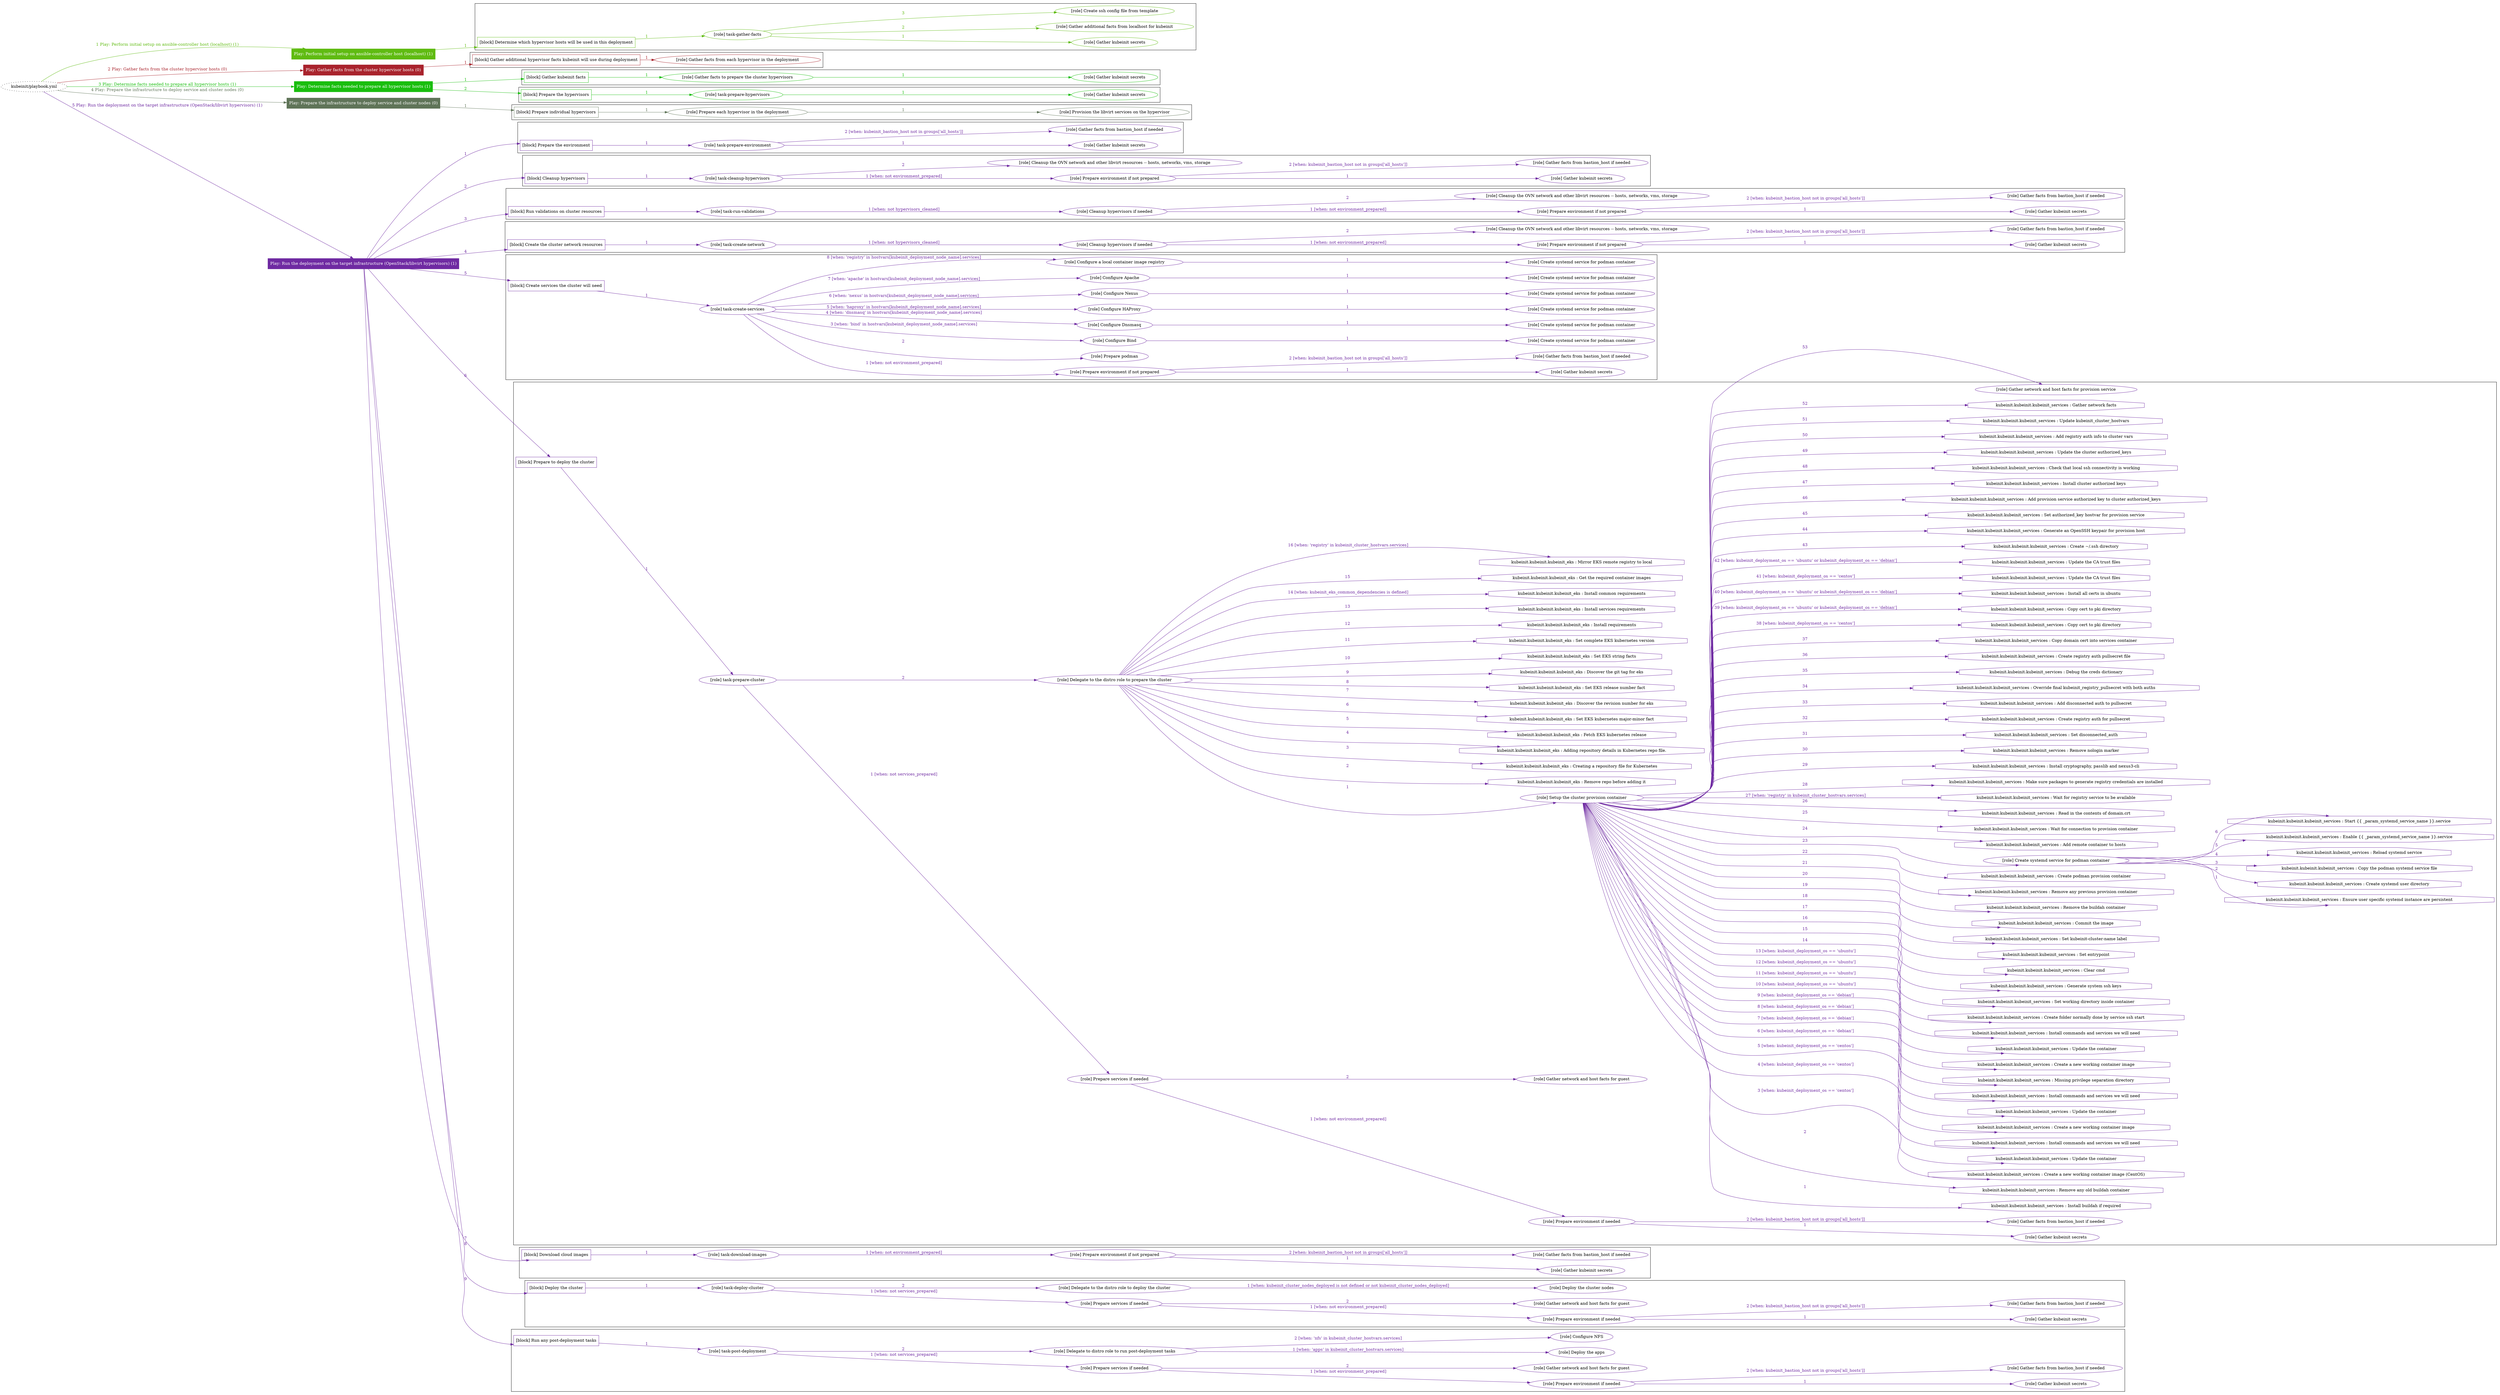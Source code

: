 digraph {
	graph [concentrate=true ordering=in rankdir=LR ratio=fill]
	edge [esep=5 sep=10]
	"kubeinit/playbook.yml" [URL="/home/runner/work/kubeinit/kubeinit/kubeinit/playbook.yml" id=playbook_c46264c7 style=dotted]
	"kubeinit/playbook.yml" -> play_2073548d [label="1 Play: Perform initial setup on ansible-controller host (localhost) (1)" color="#5fbb11" fontcolor="#5fbb11" id=edge_play_2073548d labeltooltip="1 Play: Perform initial setup on ansible-controller host (localhost) (1)" tooltip="1 Play: Perform initial setup on ansible-controller host (localhost) (1)"]
	subgraph "Play: Perform initial setup on ansible-controller host (localhost) (1)" {
		play_2073548d [label="Play: Perform initial setup on ansible-controller host (localhost) (1)" URL="/home/runner/work/kubeinit/kubeinit/kubeinit/playbook.yml" color="#5fbb11" fontcolor="#ffffff" id=play_2073548d shape=box style=filled tooltip=localhost]
		play_2073548d -> block_8543b1f3 [label=1 color="#5fbb11" fontcolor="#5fbb11" id=edge_block_8543b1f3 labeltooltip=1 tooltip=1]
		subgraph cluster_block_8543b1f3 {
			block_8543b1f3 [label="[block] Determine which hypervisor hosts will be used in this deployment" URL="/home/runner/work/kubeinit/kubeinit/kubeinit/playbook.yml" color="#5fbb11" id=block_8543b1f3 labeltooltip="Determine which hypervisor hosts will be used in this deployment" shape=box tooltip="Determine which hypervisor hosts will be used in this deployment"]
			block_8543b1f3 -> role_ac0c8d20 [label="1 " color="#5fbb11" fontcolor="#5fbb11" id=edge_role_ac0c8d20 labeltooltip="1 " tooltip="1 "]
			subgraph "task-gather-facts" {
				role_ac0c8d20 [label="[role] task-gather-facts" URL="/home/runner/work/kubeinit/kubeinit/kubeinit/playbook.yml" color="#5fbb11" id=role_ac0c8d20 tooltip="task-gather-facts"]
				role_ac0c8d20 -> role_d7d1025b [label="1 " color="#5fbb11" fontcolor="#5fbb11" id=edge_role_d7d1025b labeltooltip="1 " tooltip="1 "]
				subgraph "Gather kubeinit secrets" {
					role_d7d1025b [label="[role] Gather kubeinit secrets" URL="/home/runner/.ansible/collections/ansible_collections/kubeinit/kubeinit/roles/kubeinit_prepare/tasks/build_hypervisors_group.yml" color="#5fbb11" id=role_d7d1025b tooltip="Gather kubeinit secrets"]
				}
				role_ac0c8d20 -> role_8fe1ac1a [label="2 " color="#5fbb11" fontcolor="#5fbb11" id=edge_role_8fe1ac1a labeltooltip="2 " tooltip="2 "]
				subgraph "Gather additional facts from localhost for kubeinit" {
					role_8fe1ac1a [label="[role] Gather additional facts from localhost for kubeinit" URL="/home/runner/.ansible/collections/ansible_collections/kubeinit/kubeinit/roles/kubeinit_prepare/tasks/build_hypervisors_group.yml" color="#5fbb11" id=role_8fe1ac1a tooltip="Gather additional facts from localhost for kubeinit"]
				}
				role_ac0c8d20 -> role_d42f923c [label="3 " color="#5fbb11" fontcolor="#5fbb11" id=edge_role_d42f923c labeltooltip="3 " tooltip="3 "]
				subgraph "Create ssh config file from template" {
					role_d42f923c [label="[role] Create ssh config file from template" URL="/home/runner/.ansible/collections/ansible_collections/kubeinit/kubeinit/roles/kubeinit_prepare/tasks/build_hypervisors_group.yml" color="#5fbb11" id=role_d42f923c tooltip="Create ssh config file from template"]
				}
			}
		}
	}
	"kubeinit/playbook.yml" -> play_8e69fa47 [label="2 Play: Gather facts from the cluster hypervisor hosts (0)" color="#a9232c" fontcolor="#a9232c" id=edge_play_8e69fa47 labeltooltip="2 Play: Gather facts from the cluster hypervisor hosts (0)" tooltip="2 Play: Gather facts from the cluster hypervisor hosts (0)"]
	subgraph "Play: Gather facts from the cluster hypervisor hosts (0)" {
		play_8e69fa47 [label="Play: Gather facts from the cluster hypervisor hosts (0)" URL="/home/runner/work/kubeinit/kubeinit/kubeinit/playbook.yml" color="#a9232c" fontcolor="#ffffff" id=play_8e69fa47 shape=box style=filled tooltip="Play: Gather facts from the cluster hypervisor hosts (0)"]
		play_8e69fa47 -> block_c4b06625 [label=1 color="#a9232c" fontcolor="#a9232c" id=edge_block_c4b06625 labeltooltip=1 tooltip=1]
		subgraph cluster_block_c4b06625 {
			block_c4b06625 [label="[block] Gather additional hypervisor facts kubeinit will use during deployment" URL="/home/runner/work/kubeinit/kubeinit/kubeinit/playbook.yml" color="#a9232c" id=block_c4b06625 labeltooltip="Gather additional hypervisor facts kubeinit will use during deployment" shape=box tooltip="Gather additional hypervisor facts kubeinit will use during deployment"]
			block_c4b06625 -> role_eada9df4 [label="1 " color="#a9232c" fontcolor="#a9232c" id=edge_role_eada9df4 labeltooltip="1 " tooltip="1 "]
			subgraph "Gather facts from each hypervisor in the deployment" {
				role_eada9df4 [label="[role] Gather facts from each hypervisor in the deployment" URL="/home/runner/work/kubeinit/kubeinit/kubeinit/playbook.yml" color="#a9232c" id=role_eada9df4 tooltip="Gather facts from each hypervisor in the deployment"]
			}
		}
	}
	"kubeinit/playbook.yml" -> play_88f07af7 [label="3 Play: Determine facts needed to prepare all hypervisor hosts (1)" color="#19be0e" fontcolor="#19be0e" id=edge_play_88f07af7 labeltooltip="3 Play: Determine facts needed to prepare all hypervisor hosts (1)" tooltip="3 Play: Determine facts needed to prepare all hypervisor hosts (1)"]
	subgraph "Play: Determine facts needed to prepare all hypervisor hosts (1)" {
		play_88f07af7 [label="Play: Determine facts needed to prepare all hypervisor hosts (1)" URL="/home/runner/work/kubeinit/kubeinit/kubeinit/playbook.yml" color="#19be0e" fontcolor="#ffffff" id=play_88f07af7 shape=box style=filled tooltip=localhost]
		play_88f07af7 -> block_670d74b7 [label=1 color="#19be0e" fontcolor="#19be0e" id=edge_block_670d74b7 labeltooltip=1 tooltip=1]
		subgraph cluster_block_670d74b7 {
			block_670d74b7 [label="[block] Gather kubeinit facts" URL="/home/runner/work/kubeinit/kubeinit/kubeinit/playbook.yml" color="#19be0e" id=block_670d74b7 labeltooltip="Gather kubeinit facts" shape=box tooltip="Gather kubeinit facts"]
			block_670d74b7 -> role_dacfa016 [label="1 " color="#19be0e" fontcolor="#19be0e" id=edge_role_dacfa016 labeltooltip="1 " tooltip="1 "]
			subgraph "Gather facts to prepare the cluster hypervisors" {
				role_dacfa016 [label="[role] Gather facts to prepare the cluster hypervisors" URL="/home/runner/work/kubeinit/kubeinit/kubeinit/playbook.yml" color="#19be0e" id=role_dacfa016 tooltip="Gather facts to prepare the cluster hypervisors"]
				role_dacfa016 -> role_5fe343f0 [label="1 " color="#19be0e" fontcolor="#19be0e" id=edge_role_5fe343f0 labeltooltip="1 " tooltip="1 "]
				subgraph "Gather kubeinit secrets" {
					role_5fe343f0 [label="[role] Gather kubeinit secrets" URL="/home/runner/.ansible/collections/ansible_collections/kubeinit/kubeinit/roles/kubeinit_prepare/tasks/gather_kubeinit_facts.yml" color="#19be0e" id=role_5fe343f0 tooltip="Gather kubeinit secrets"]
				}
			}
		}
		play_88f07af7 -> block_461c368d [label=2 color="#19be0e" fontcolor="#19be0e" id=edge_block_461c368d labeltooltip=2 tooltip=2]
		subgraph cluster_block_461c368d {
			block_461c368d [label="[block] Prepare the hypervisors" URL="/home/runner/work/kubeinit/kubeinit/kubeinit/playbook.yml" color="#19be0e" id=block_461c368d labeltooltip="Prepare the hypervisors" shape=box tooltip="Prepare the hypervisors"]
			block_461c368d -> role_e470639a [label="1 " color="#19be0e" fontcolor="#19be0e" id=edge_role_e470639a labeltooltip="1 " tooltip="1 "]
			subgraph "task-prepare-hypervisors" {
				role_e470639a [label="[role] task-prepare-hypervisors" URL="/home/runner/work/kubeinit/kubeinit/kubeinit/playbook.yml" color="#19be0e" id=role_e470639a tooltip="task-prepare-hypervisors"]
				role_e470639a -> role_410376df [label="1 " color="#19be0e" fontcolor="#19be0e" id=edge_role_410376df labeltooltip="1 " tooltip="1 "]
				subgraph "Gather kubeinit secrets" {
					role_410376df [label="[role] Gather kubeinit secrets" URL="/home/runner/.ansible/collections/ansible_collections/kubeinit/kubeinit/roles/kubeinit_prepare/tasks/gather_kubeinit_facts.yml" color="#19be0e" id=role_410376df tooltip="Gather kubeinit secrets"]
				}
			}
		}
	}
	"kubeinit/playbook.yml" -> play_5c292e7d [label="4 Play: Prepare the infrastructure to deploy service and cluster nodes (0)" color="#5f7458" fontcolor="#5f7458" id=edge_play_5c292e7d labeltooltip="4 Play: Prepare the infrastructure to deploy service and cluster nodes (0)" tooltip="4 Play: Prepare the infrastructure to deploy service and cluster nodes (0)"]
	subgraph "Play: Prepare the infrastructure to deploy service and cluster nodes (0)" {
		play_5c292e7d [label="Play: Prepare the infrastructure to deploy service and cluster nodes (0)" URL="/home/runner/work/kubeinit/kubeinit/kubeinit/playbook.yml" color="#5f7458" fontcolor="#ffffff" id=play_5c292e7d shape=box style=filled tooltip="Play: Prepare the infrastructure to deploy service and cluster nodes (0)"]
		play_5c292e7d -> block_4f49216d [label=1 color="#5f7458" fontcolor="#5f7458" id=edge_block_4f49216d labeltooltip=1 tooltip=1]
		subgraph cluster_block_4f49216d {
			block_4f49216d [label="[block] Prepare individual hypervisors" URL="/home/runner/work/kubeinit/kubeinit/kubeinit/playbook.yml" color="#5f7458" id=block_4f49216d labeltooltip="Prepare individual hypervisors" shape=box tooltip="Prepare individual hypervisors"]
			block_4f49216d -> role_2fe39fe0 [label="1 " color="#5f7458" fontcolor="#5f7458" id=edge_role_2fe39fe0 labeltooltip="1 " tooltip="1 "]
			subgraph "Prepare each hypervisor in the deployment" {
				role_2fe39fe0 [label="[role] Prepare each hypervisor in the deployment" URL="/home/runner/work/kubeinit/kubeinit/kubeinit/playbook.yml" color="#5f7458" id=role_2fe39fe0 tooltip="Prepare each hypervisor in the deployment"]
				role_2fe39fe0 -> role_deac1354 [label="1 " color="#5f7458" fontcolor="#5f7458" id=edge_role_deac1354 labeltooltip="1 " tooltip="1 "]
				subgraph "Provision the libvirt services on the hypervisor" {
					role_deac1354 [label="[role] Provision the libvirt services on the hypervisor" URL="/home/runner/.ansible/collections/ansible_collections/kubeinit/kubeinit/roles/kubeinit_prepare/tasks/prepare_hypervisor.yml" color="#5f7458" id=role_deac1354 tooltip="Provision the libvirt services on the hypervisor"]
				}
			}
		}
	}
	"kubeinit/playbook.yml" -> play_e72e1c2c [label="5 Play: Run the deployment on the target infrastructure (OpenStack/libvirt hypervisors) (1)" color="#6f2aa2" fontcolor="#6f2aa2" id=edge_play_e72e1c2c labeltooltip="5 Play: Run the deployment on the target infrastructure (OpenStack/libvirt hypervisors) (1)" tooltip="5 Play: Run the deployment on the target infrastructure (OpenStack/libvirt hypervisors) (1)"]
	subgraph "Play: Run the deployment on the target infrastructure (OpenStack/libvirt hypervisors) (1)" {
		play_e72e1c2c [label="Play: Run the deployment on the target infrastructure (OpenStack/libvirt hypervisors) (1)" URL="/home/runner/work/kubeinit/kubeinit/kubeinit/playbook.yml" color="#6f2aa2" fontcolor="#ffffff" id=play_e72e1c2c shape=box style=filled tooltip=localhost]
		play_e72e1c2c -> block_c1c9a862 [label=1 color="#6f2aa2" fontcolor="#6f2aa2" id=edge_block_c1c9a862 labeltooltip=1 tooltip=1]
		subgraph cluster_block_c1c9a862 {
			block_c1c9a862 [label="[block] Prepare the environment" URL="/home/runner/work/kubeinit/kubeinit/kubeinit/playbook.yml" color="#6f2aa2" id=block_c1c9a862 labeltooltip="Prepare the environment" shape=box tooltip="Prepare the environment"]
			block_c1c9a862 -> role_0c116e32 [label="1 " color="#6f2aa2" fontcolor="#6f2aa2" id=edge_role_0c116e32 labeltooltip="1 " tooltip="1 "]
			subgraph "task-prepare-environment" {
				role_0c116e32 [label="[role] task-prepare-environment" URL="/home/runner/work/kubeinit/kubeinit/kubeinit/playbook.yml" color="#6f2aa2" id=role_0c116e32 tooltip="task-prepare-environment"]
				role_0c116e32 -> role_adaa6251 [label="1 " color="#6f2aa2" fontcolor="#6f2aa2" id=edge_role_adaa6251 labeltooltip="1 " tooltip="1 "]
				subgraph "Gather kubeinit secrets" {
					role_adaa6251 [label="[role] Gather kubeinit secrets" URL="/home/runner/.ansible/collections/ansible_collections/kubeinit/kubeinit/roles/kubeinit_prepare/tasks/gather_kubeinit_facts.yml" color="#6f2aa2" id=role_adaa6251 tooltip="Gather kubeinit secrets"]
				}
				role_0c116e32 -> role_281e3773 [label="2 [when: kubeinit_bastion_host not in groups['all_hosts']]" color="#6f2aa2" fontcolor="#6f2aa2" id=edge_role_281e3773 labeltooltip="2 [when: kubeinit_bastion_host not in groups['all_hosts']]" tooltip="2 [when: kubeinit_bastion_host not in groups['all_hosts']]"]
				subgraph "Gather facts from bastion_host if needed" {
					role_281e3773 [label="[role] Gather facts from bastion_host if needed" URL="/home/runner/.ansible/collections/ansible_collections/kubeinit/kubeinit/roles/kubeinit_prepare/tasks/main.yml" color="#6f2aa2" id=role_281e3773 tooltip="Gather facts from bastion_host if needed"]
				}
			}
		}
		play_e72e1c2c -> block_d6f48b5f [label=2 color="#6f2aa2" fontcolor="#6f2aa2" id=edge_block_d6f48b5f labeltooltip=2 tooltip=2]
		subgraph cluster_block_d6f48b5f {
			block_d6f48b5f [label="[block] Cleanup hypervisors" URL="/home/runner/work/kubeinit/kubeinit/kubeinit/playbook.yml" color="#6f2aa2" id=block_d6f48b5f labeltooltip="Cleanup hypervisors" shape=box tooltip="Cleanup hypervisors"]
			block_d6f48b5f -> role_ec0280c1 [label="1 " color="#6f2aa2" fontcolor="#6f2aa2" id=edge_role_ec0280c1 labeltooltip="1 " tooltip="1 "]
			subgraph "task-cleanup-hypervisors" {
				role_ec0280c1 [label="[role] task-cleanup-hypervisors" URL="/home/runner/work/kubeinit/kubeinit/kubeinit/playbook.yml" color="#6f2aa2" id=role_ec0280c1 tooltip="task-cleanup-hypervisors"]
				role_ec0280c1 -> role_1218c58d [label="1 [when: not environment_prepared]" color="#6f2aa2" fontcolor="#6f2aa2" id=edge_role_1218c58d labeltooltip="1 [when: not environment_prepared]" tooltip="1 [when: not environment_prepared]"]
				subgraph "Prepare environment if not prepared" {
					role_1218c58d [label="[role] Prepare environment if not prepared" URL="/home/runner/.ansible/collections/ansible_collections/kubeinit/kubeinit/roles/kubeinit_libvirt/tasks/cleanup_hypervisors.yml" color="#6f2aa2" id=role_1218c58d tooltip="Prepare environment if not prepared"]
					role_1218c58d -> role_769d9752 [label="1 " color="#6f2aa2" fontcolor="#6f2aa2" id=edge_role_769d9752 labeltooltip="1 " tooltip="1 "]
					subgraph "Gather kubeinit secrets" {
						role_769d9752 [label="[role] Gather kubeinit secrets" URL="/home/runner/.ansible/collections/ansible_collections/kubeinit/kubeinit/roles/kubeinit_prepare/tasks/gather_kubeinit_facts.yml" color="#6f2aa2" id=role_769d9752 tooltip="Gather kubeinit secrets"]
					}
					role_1218c58d -> role_a657b505 [label="2 [when: kubeinit_bastion_host not in groups['all_hosts']]" color="#6f2aa2" fontcolor="#6f2aa2" id=edge_role_a657b505 labeltooltip="2 [when: kubeinit_bastion_host not in groups['all_hosts']]" tooltip="2 [when: kubeinit_bastion_host not in groups['all_hosts']]"]
					subgraph "Gather facts from bastion_host if needed" {
						role_a657b505 [label="[role] Gather facts from bastion_host if needed" URL="/home/runner/.ansible/collections/ansible_collections/kubeinit/kubeinit/roles/kubeinit_prepare/tasks/main.yml" color="#6f2aa2" id=role_a657b505 tooltip="Gather facts from bastion_host if needed"]
					}
				}
				role_ec0280c1 -> role_2ddcf289 [label="2 " color="#6f2aa2" fontcolor="#6f2aa2" id=edge_role_2ddcf289 labeltooltip="2 " tooltip="2 "]
				subgraph "Cleanup the OVN network and other libvirt resources -- hosts, networks, vms, storage" {
					role_2ddcf289 [label="[role] Cleanup the OVN network and other libvirt resources -- hosts, networks, vms, storage" URL="/home/runner/.ansible/collections/ansible_collections/kubeinit/kubeinit/roles/kubeinit_libvirt/tasks/cleanup_hypervisors.yml" color="#6f2aa2" id=role_2ddcf289 tooltip="Cleanup the OVN network and other libvirt resources -- hosts, networks, vms, storage"]
				}
			}
		}
		play_e72e1c2c -> block_7ad7b499 [label=3 color="#6f2aa2" fontcolor="#6f2aa2" id=edge_block_7ad7b499 labeltooltip=3 tooltip=3]
		subgraph cluster_block_7ad7b499 {
			block_7ad7b499 [label="[block] Run validations on cluster resources" URL="/home/runner/work/kubeinit/kubeinit/kubeinit/playbook.yml" color="#6f2aa2" id=block_7ad7b499 labeltooltip="Run validations on cluster resources" shape=box tooltip="Run validations on cluster resources"]
			block_7ad7b499 -> role_670bccea [label="1 " color="#6f2aa2" fontcolor="#6f2aa2" id=edge_role_670bccea labeltooltip="1 " tooltip="1 "]
			subgraph "task-run-validations" {
				role_670bccea [label="[role] task-run-validations" URL="/home/runner/work/kubeinit/kubeinit/kubeinit/playbook.yml" color="#6f2aa2" id=role_670bccea tooltip="task-run-validations"]
				role_670bccea -> role_8eb79112 [label="1 [when: not hypervisors_cleaned]" color="#6f2aa2" fontcolor="#6f2aa2" id=edge_role_8eb79112 labeltooltip="1 [when: not hypervisors_cleaned]" tooltip="1 [when: not hypervisors_cleaned]"]
				subgraph "Cleanup hypervisors if needed" {
					role_8eb79112 [label="[role] Cleanup hypervisors if needed" URL="/home/runner/.ansible/collections/ansible_collections/kubeinit/kubeinit/roles/kubeinit_validations/tasks/main.yml" color="#6f2aa2" id=role_8eb79112 tooltip="Cleanup hypervisors if needed"]
					role_8eb79112 -> role_139274c7 [label="1 [when: not environment_prepared]" color="#6f2aa2" fontcolor="#6f2aa2" id=edge_role_139274c7 labeltooltip="1 [when: not environment_prepared]" tooltip="1 [when: not environment_prepared]"]
					subgraph "Prepare environment if not prepared" {
						role_139274c7 [label="[role] Prepare environment if not prepared" URL="/home/runner/.ansible/collections/ansible_collections/kubeinit/kubeinit/roles/kubeinit_libvirt/tasks/cleanup_hypervisors.yml" color="#6f2aa2" id=role_139274c7 tooltip="Prepare environment if not prepared"]
						role_139274c7 -> role_e6bd9418 [label="1 " color="#6f2aa2" fontcolor="#6f2aa2" id=edge_role_e6bd9418 labeltooltip="1 " tooltip="1 "]
						subgraph "Gather kubeinit secrets" {
							role_e6bd9418 [label="[role] Gather kubeinit secrets" URL="/home/runner/.ansible/collections/ansible_collections/kubeinit/kubeinit/roles/kubeinit_prepare/tasks/gather_kubeinit_facts.yml" color="#6f2aa2" id=role_e6bd9418 tooltip="Gather kubeinit secrets"]
						}
						role_139274c7 -> role_a8aa5f32 [label="2 [when: kubeinit_bastion_host not in groups['all_hosts']]" color="#6f2aa2" fontcolor="#6f2aa2" id=edge_role_a8aa5f32 labeltooltip="2 [when: kubeinit_bastion_host not in groups['all_hosts']]" tooltip="2 [when: kubeinit_bastion_host not in groups['all_hosts']]"]
						subgraph "Gather facts from bastion_host if needed" {
							role_a8aa5f32 [label="[role] Gather facts from bastion_host if needed" URL="/home/runner/.ansible/collections/ansible_collections/kubeinit/kubeinit/roles/kubeinit_prepare/tasks/main.yml" color="#6f2aa2" id=role_a8aa5f32 tooltip="Gather facts from bastion_host if needed"]
						}
					}
					role_8eb79112 -> role_b732524a [label="2 " color="#6f2aa2" fontcolor="#6f2aa2" id=edge_role_b732524a labeltooltip="2 " tooltip="2 "]
					subgraph "Cleanup the OVN network and other libvirt resources -- hosts, networks, vms, storage" {
						role_b732524a [label="[role] Cleanup the OVN network and other libvirt resources -- hosts, networks, vms, storage" URL="/home/runner/.ansible/collections/ansible_collections/kubeinit/kubeinit/roles/kubeinit_libvirt/tasks/cleanup_hypervisors.yml" color="#6f2aa2" id=role_b732524a tooltip="Cleanup the OVN network and other libvirt resources -- hosts, networks, vms, storage"]
					}
				}
			}
		}
		play_e72e1c2c -> block_7b24d3c2 [label=4 color="#6f2aa2" fontcolor="#6f2aa2" id=edge_block_7b24d3c2 labeltooltip=4 tooltip=4]
		subgraph cluster_block_7b24d3c2 {
			block_7b24d3c2 [label="[block] Create the cluster network resources" URL="/home/runner/work/kubeinit/kubeinit/kubeinit/playbook.yml" color="#6f2aa2" id=block_7b24d3c2 labeltooltip="Create the cluster network resources" shape=box tooltip="Create the cluster network resources"]
			block_7b24d3c2 -> role_e601e4f8 [label="1 " color="#6f2aa2" fontcolor="#6f2aa2" id=edge_role_e601e4f8 labeltooltip="1 " tooltip="1 "]
			subgraph "task-create-network" {
				role_e601e4f8 [label="[role] task-create-network" URL="/home/runner/work/kubeinit/kubeinit/kubeinit/playbook.yml" color="#6f2aa2" id=role_e601e4f8 tooltip="task-create-network"]
				role_e601e4f8 -> role_d36ac915 [label="1 [when: not hypervisors_cleaned]" color="#6f2aa2" fontcolor="#6f2aa2" id=edge_role_d36ac915 labeltooltip="1 [when: not hypervisors_cleaned]" tooltip="1 [when: not hypervisors_cleaned]"]
				subgraph "Cleanup hypervisors if needed" {
					role_d36ac915 [label="[role] Cleanup hypervisors if needed" URL="/home/runner/.ansible/collections/ansible_collections/kubeinit/kubeinit/roles/kubeinit_libvirt/tasks/create_network.yml" color="#6f2aa2" id=role_d36ac915 tooltip="Cleanup hypervisors if needed"]
					role_d36ac915 -> role_cb0a583d [label="1 [when: not environment_prepared]" color="#6f2aa2" fontcolor="#6f2aa2" id=edge_role_cb0a583d labeltooltip="1 [when: not environment_prepared]" tooltip="1 [when: not environment_prepared]"]
					subgraph "Prepare environment if not prepared" {
						role_cb0a583d [label="[role] Prepare environment if not prepared" URL="/home/runner/.ansible/collections/ansible_collections/kubeinit/kubeinit/roles/kubeinit_libvirt/tasks/cleanup_hypervisors.yml" color="#6f2aa2" id=role_cb0a583d tooltip="Prepare environment if not prepared"]
						role_cb0a583d -> role_ac19512e [label="1 " color="#6f2aa2" fontcolor="#6f2aa2" id=edge_role_ac19512e labeltooltip="1 " tooltip="1 "]
						subgraph "Gather kubeinit secrets" {
							role_ac19512e [label="[role] Gather kubeinit secrets" URL="/home/runner/.ansible/collections/ansible_collections/kubeinit/kubeinit/roles/kubeinit_prepare/tasks/gather_kubeinit_facts.yml" color="#6f2aa2" id=role_ac19512e tooltip="Gather kubeinit secrets"]
						}
						role_cb0a583d -> role_fc608d01 [label="2 [when: kubeinit_bastion_host not in groups['all_hosts']]" color="#6f2aa2" fontcolor="#6f2aa2" id=edge_role_fc608d01 labeltooltip="2 [when: kubeinit_bastion_host not in groups['all_hosts']]" tooltip="2 [when: kubeinit_bastion_host not in groups['all_hosts']]"]
						subgraph "Gather facts from bastion_host if needed" {
							role_fc608d01 [label="[role] Gather facts from bastion_host if needed" URL="/home/runner/.ansible/collections/ansible_collections/kubeinit/kubeinit/roles/kubeinit_prepare/tasks/main.yml" color="#6f2aa2" id=role_fc608d01 tooltip="Gather facts from bastion_host if needed"]
						}
					}
					role_d36ac915 -> role_c4524300 [label="2 " color="#6f2aa2" fontcolor="#6f2aa2" id=edge_role_c4524300 labeltooltip="2 " tooltip="2 "]
					subgraph "Cleanup the OVN network and other libvirt resources -- hosts, networks, vms, storage" {
						role_c4524300 [label="[role] Cleanup the OVN network and other libvirt resources -- hosts, networks, vms, storage" URL="/home/runner/.ansible/collections/ansible_collections/kubeinit/kubeinit/roles/kubeinit_libvirt/tasks/cleanup_hypervisors.yml" color="#6f2aa2" id=role_c4524300 tooltip="Cleanup the OVN network and other libvirt resources -- hosts, networks, vms, storage"]
					}
				}
			}
		}
		play_e72e1c2c -> block_52e5cff1 [label=5 color="#6f2aa2" fontcolor="#6f2aa2" id=edge_block_52e5cff1 labeltooltip=5 tooltip=5]
		subgraph cluster_block_52e5cff1 {
			block_52e5cff1 [label="[block] Create services the cluster will need" URL="/home/runner/work/kubeinit/kubeinit/kubeinit/playbook.yml" color="#6f2aa2" id=block_52e5cff1 labeltooltip="Create services the cluster will need" shape=box tooltip="Create services the cluster will need"]
			block_52e5cff1 -> role_65c2cb59 [label="1 " color="#6f2aa2" fontcolor="#6f2aa2" id=edge_role_65c2cb59 labeltooltip="1 " tooltip="1 "]
			subgraph "task-create-services" {
				role_65c2cb59 [label="[role] task-create-services" URL="/home/runner/work/kubeinit/kubeinit/kubeinit/playbook.yml" color="#6f2aa2" id=role_65c2cb59 tooltip="task-create-services"]
				role_65c2cb59 -> role_7c5df3c9 [label="1 [when: not environment_prepared]" color="#6f2aa2" fontcolor="#6f2aa2" id=edge_role_7c5df3c9 labeltooltip="1 [when: not environment_prepared]" tooltip="1 [when: not environment_prepared]"]
				subgraph "Prepare environment if not prepared" {
					role_7c5df3c9 [label="[role] Prepare environment if not prepared" URL="/home/runner/.ansible/collections/ansible_collections/kubeinit/kubeinit/roles/kubeinit_services/tasks/main.yml" color="#6f2aa2" id=role_7c5df3c9 tooltip="Prepare environment if not prepared"]
					role_7c5df3c9 -> role_9ea79fad [label="1 " color="#6f2aa2" fontcolor="#6f2aa2" id=edge_role_9ea79fad labeltooltip="1 " tooltip="1 "]
					subgraph "Gather kubeinit secrets" {
						role_9ea79fad [label="[role] Gather kubeinit secrets" URL="/home/runner/.ansible/collections/ansible_collections/kubeinit/kubeinit/roles/kubeinit_prepare/tasks/gather_kubeinit_facts.yml" color="#6f2aa2" id=role_9ea79fad tooltip="Gather kubeinit secrets"]
					}
					role_7c5df3c9 -> role_3ec10de6 [label="2 [when: kubeinit_bastion_host not in groups['all_hosts']]" color="#6f2aa2" fontcolor="#6f2aa2" id=edge_role_3ec10de6 labeltooltip="2 [when: kubeinit_bastion_host not in groups['all_hosts']]" tooltip="2 [when: kubeinit_bastion_host not in groups['all_hosts']]"]
					subgraph "Gather facts from bastion_host if needed" {
						role_3ec10de6 [label="[role] Gather facts from bastion_host if needed" URL="/home/runner/.ansible/collections/ansible_collections/kubeinit/kubeinit/roles/kubeinit_prepare/tasks/main.yml" color="#6f2aa2" id=role_3ec10de6 tooltip="Gather facts from bastion_host if needed"]
					}
				}
				role_65c2cb59 -> role_a8c55bb0 [label="2 " color="#6f2aa2" fontcolor="#6f2aa2" id=edge_role_a8c55bb0 labeltooltip="2 " tooltip="2 "]
				subgraph "Prepare podman" {
					role_a8c55bb0 [label="[role] Prepare podman" URL="/home/runner/.ansible/collections/ansible_collections/kubeinit/kubeinit/roles/kubeinit_services/tasks/00_create_service_pod.yml" color="#6f2aa2" id=role_a8c55bb0 tooltip="Prepare podman"]
				}
				role_65c2cb59 -> role_190077d1 [label="3 [when: 'bind' in hostvars[kubeinit_deployment_node_name].services]" color="#6f2aa2" fontcolor="#6f2aa2" id=edge_role_190077d1 labeltooltip="3 [when: 'bind' in hostvars[kubeinit_deployment_node_name].services]" tooltip="3 [when: 'bind' in hostvars[kubeinit_deployment_node_name].services]"]
				subgraph "Configure Bind" {
					role_190077d1 [label="[role] Configure Bind" URL="/home/runner/.ansible/collections/ansible_collections/kubeinit/kubeinit/roles/kubeinit_services/tasks/start_services_containers.yml" color="#6f2aa2" id=role_190077d1 tooltip="Configure Bind"]
					role_190077d1 -> role_9188e8ff [label="1 " color="#6f2aa2" fontcolor="#6f2aa2" id=edge_role_9188e8ff labeltooltip="1 " tooltip="1 "]
					subgraph "Create systemd service for podman container" {
						role_9188e8ff [label="[role] Create systemd service for podman container" URL="/home/runner/.ansible/collections/ansible_collections/kubeinit/kubeinit/roles/kubeinit_bind/tasks/main.yml" color="#6f2aa2" id=role_9188e8ff tooltip="Create systemd service for podman container"]
					}
				}
				role_65c2cb59 -> role_a63adc7c [label="4 [when: 'dnsmasq' in hostvars[kubeinit_deployment_node_name].services]" color="#6f2aa2" fontcolor="#6f2aa2" id=edge_role_a63adc7c labeltooltip="4 [when: 'dnsmasq' in hostvars[kubeinit_deployment_node_name].services]" tooltip="4 [when: 'dnsmasq' in hostvars[kubeinit_deployment_node_name].services]"]
				subgraph "Configure Dnsmasq" {
					role_a63adc7c [label="[role] Configure Dnsmasq" URL="/home/runner/.ansible/collections/ansible_collections/kubeinit/kubeinit/roles/kubeinit_services/tasks/start_services_containers.yml" color="#6f2aa2" id=role_a63adc7c tooltip="Configure Dnsmasq"]
					role_a63adc7c -> role_464510e8 [label="1 " color="#6f2aa2" fontcolor="#6f2aa2" id=edge_role_464510e8 labeltooltip="1 " tooltip="1 "]
					subgraph "Create systemd service for podman container" {
						role_464510e8 [label="[role] Create systemd service for podman container" URL="/home/runner/.ansible/collections/ansible_collections/kubeinit/kubeinit/roles/kubeinit_dnsmasq/tasks/main.yml" color="#6f2aa2" id=role_464510e8 tooltip="Create systemd service for podman container"]
					}
				}
				role_65c2cb59 -> role_2c1dd5a0 [label="5 [when: 'haproxy' in hostvars[kubeinit_deployment_node_name].services]" color="#6f2aa2" fontcolor="#6f2aa2" id=edge_role_2c1dd5a0 labeltooltip="5 [when: 'haproxy' in hostvars[kubeinit_deployment_node_name].services]" tooltip="5 [when: 'haproxy' in hostvars[kubeinit_deployment_node_name].services]"]
				subgraph "Configure HAProxy" {
					role_2c1dd5a0 [label="[role] Configure HAProxy" URL="/home/runner/.ansible/collections/ansible_collections/kubeinit/kubeinit/roles/kubeinit_services/tasks/start_services_containers.yml" color="#6f2aa2" id=role_2c1dd5a0 tooltip="Configure HAProxy"]
					role_2c1dd5a0 -> role_76dc9e9d [label="1 " color="#6f2aa2" fontcolor="#6f2aa2" id=edge_role_76dc9e9d labeltooltip="1 " tooltip="1 "]
					subgraph "Create systemd service for podman container" {
						role_76dc9e9d [label="[role] Create systemd service for podman container" URL="/home/runner/.ansible/collections/ansible_collections/kubeinit/kubeinit/roles/kubeinit_haproxy/tasks/main.yml" color="#6f2aa2" id=role_76dc9e9d tooltip="Create systemd service for podman container"]
					}
				}
				role_65c2cb59 -> role_09e5b7ef [label="6 [when: 'nexus' in hostvars[kubeinit_deployment_node_name].services]" color="#6f2aa2" fontcolor="#6f2aa2" id=edge_role_09e5b7ef labeltooltip="6 [when: 'nexus' in hostvars[kubeinit_deployment_node_name].services]" tooltip="6 [when: 'nexus' in hostvars[kubeinit_deployment_node_name].services]"]
				subgraph "Configure Nexus" {
					role_09e5b7ef [label="[role] Configure Nexus" URL="/home/runner/.ansible/collections/ansible_collections/kubeinit/kubeinit/roles/kubeinit_services/tasks/start_services_containers.yml" color="#6f2aa2" id=role_09e5b7ef tooltip="Configure Nexus"]
					role_09e5b7ef -> role_7f603cc9 [label="1 " color="#6f2aa2" fontcolor="#6f2aa2" id=edge_role_7f603cc9 labeltooltip="1 " tooltip="1 "]
					subgraph "Create systemd service for podman container" {
						role_7f603cc9 [label="[role] Create systemd service for podman container" URL="/home/runner/.ansible/collections/ansible_collections/kubeinit/kubeinit/roles/kubeinit_nexus/tasks/main.yml" color="#6f2aa2" id=role_7f603cc9 tooltip="Create systemd service for podman container"]
					}
				}
				role_65c2cb59 -> role_10c3145b [label="7 [when: 'apache' in hostvars[kubeinit_deployment_node_name].services]" color="#6f2aa2" fontcolor="#6f2aa2" id=edge_role_10c3145b labeltooltip="7 [when: 'apache' in hostvars[kubeinit_deployment_node_name].services]" tooltip="7 [when: 'apache' in hostvars[kubeinit_deployment_node_name].services]"]
				subgraph "Configure Apache" {
					role_10c3145b [label="[role] Configure Apache" URL="/home/runner/.ansible/collections/ansible_collections/kubeinit/kubeinit/roles/kubeinit_services/tasks/start_services_containers.yml" color="#6f2aa2" id=role_10c3145b tooltip="Configure Apache"]
					role_10c3145b -> role_0925f8c7 [label="1 " color="#6f2aa2" fontcolor="#6f2aa2" id=edge_role_0925f8c7 labeltooltip="1 " tooltip="1 "]
					subgraph "Create systemd service for podman container" {
						role_0925f8c7 [label="[role] Create systemd service for podman container" URL="/home/runner/.ansible/collections/ansible_collections/kubeinit/kubeinit/roles/kubeinit_apache/tasks/main.yml" color="#6f2aa2" id=role_0925f8c7 tooltip="Create systemd service for podman container"]
					}
				}
				role_65c2cb59 -> role_39a3efeb [label="8 [when: 'registry' in hostvars[kubeinit_deployment_node_name].services]" color="#6f2aa2" fontcolor="#6f2aa2" id=edge_role_39a3efeb labeltooltip="8 [when: 'registry' in hostvars[kubeinit_deployment_node_name].services]" tooltip="8 [when: 'registry' in hostvars[kubeinit_deployment_node_name].services]"]
				subgraph "Configure a local container image registry" {
					role_39a3efeb [label="[role] Configure a local container image registry" URL="/home/runner/.ansible/collections/ansible_collections/kubeinit/kubeinit/roles/kubeinit_services/tasks/start_services_containers.yml" color="#6f2aa2" id=role_39a3efeb tooltip="Configure a local container image registry"]
					role_39a3efeb -> role_498b5b76 [label="1 " color="#6f2aa2" fontcolor="#6f2aa2" id=edge_role_498b5b76 labeltooltip="1 " tooltip="1 "]
					subgraph "Create systemd service for podman container" {
						role_498b5b76 [label="[role] Create systemd service for podman container" URL="/home/runner/.ansible/collections/ansible_collections/kubeinit/kubeinit/roles/kubeinit_registry/tasks/main.yml" color="#6f2aa2" id=role_498b5b76 tooltip="Create systemd service for podman container"]
					}
				}
			}
		}
		play_e72e1c2c -> block_140b128d [label=6 color="#6f2aa2" fontcolor="#6f2aa2" id=edge_block_140b128d labeltooltip=6 tooltip=6]
		subgraph cluster_block_140b128d {
			block_140b128d [label="[block] Prepare to deploy the cluster" URL="/home/runner/work/kubeinit/kubeinit/kubeinit/playbook.yml" color="#6f2aa2" id=block_140b128d labeltooltip="Prepare to deploy the cluster" shape=box tooltip="Prepare to deploy the cluster"]
			block_140b128d -> role_c5b7c41c [label="1 " color="#6f2aa2" fontcolor="#6f2aa2" id=edge_role_c5b7c41c labeltooltip="1 " tooltip="1 "]
			subgraph "task-prepare-cluster" {
				role_c5b7c41c [label="[role] task-prepare-cluster" URL="/home/runner/work/kubeinit/kubeinit/kubeinit/playbook.yml" color="#6f2aa2" id=role_c5b7c41c tooltip="task-prepare-cluster"]
				role_c5b7c41c -> role_6ead0b1a [label="1 [when: not services_prepared]" color="#6f2aa2" fontcolor="#6f2aa2" id=edge_role_6ead0b1a labeltooltip="1 [when: not services_prepared]" tooltip="1 [when: not services_prepared]"]
				subgraph "Prepare services if needed" {
					role_6ead0b1a [label="[role] Prepare services if needed" URL="/home/runner/.ansible/collections/ansible_collections/kubeinit/kubeinit/roles/kubeinit_prepare/tasks/prepare_cluster.yml" color="#6f2aa2" id=role_6ead0b1a tooltip="Prepare services if needed"]
					role_6ead0b1a -> role_65cab774 [label="1 [when: not environment_prepared]" color="#6f2aa2" fontcolor="#6f2aa2" id=edge_role_65cab774 labeltooltip="1 [when: not environment_prepared]" tooltip="1 [when: not environment_prepared]"]
					subgraph "Prepare environment if needed" {
						role_65cab774 [label="[role] Prepare environment if needed" URL="/home/runner/.ansible/collections/ansible_collections/kubeinit/kubeinit/roles/kubeinit_services/tasks/prepare_services.yml" color="#6f2aa2" id=role_65cab774 tooltip="Prepare environment if needed"]
						role_65cab774 -> role_f4336f40 [label="1 " color="#6f2aa2" fontcolor="#6f2aa2" id=edge_role_f4336f40 labeltooltip="1 " tooltip="1 "]
						subgraph "Gather kubeinit secrets" {
							role_f4336f40 [label="[role] Gather kubeinit secrets" URL="/home/runner/.ansible/collections/ansible_collections/kubeinit/kubeinit/roles/kubeinit_prepare/tasks/gather_kubeinit_facts.yml" color="#6f2aa2" id=role_f4336f40 tooltip="Gather kubeinit secrets"]
						}
						role_65cab774 -> role_81189d5f [label="2 [when: kubeinit_bastion_host not in groups['all_hosts']]" color="#6f2aa2" fontcolor="#6f2aa2" id=edge_role_81189d5f labeltooltip="2 [when: kubeinit_bastion_host not in groups['all_hosts']]" tooltip="2 [when: kubeinit_bastion_host not in groups['all_hosts']]"]
						subgraph "Gather facts from bastion_host if needed" {
							role_81189d5f [label="[role] Gather facts from bastion_host if needed" URL="/home/runner/.ansible/collections/ansible_collections/kubeinit/kubeinit/roles/kubeinit_prepare/tasks/main.yml" color="#6f2aa2" id=role_81189d5f tooltip="Gather facts from bastion_host if needed"]
						}
					}
					role_6ead0b1a -> role_915f14b5 [label="2 " color="#6f2aa2" fontcolor="#6f2aa2" id=edge_role_915f14b5 labeltooltip="2 " tooltip="2 "]
					subgraph "Gather network and host facts for guest" {
						role_915f14b5 [label="[role] Gather network and host facts for guest" URL="/home/runner/.ansible/collections/ansible_collections/kubeinit/kubeinit/roles/kubeinit_services/tasks/prepare_services.yml" color="#6f2aa2" id=role_915f14b5 tooltip="Gather network and host facts for guest"]
					}
				}
				role_c5b7c41c -> role_383909a6 [label="2 " color="#6f2aa2" fontcolor="#6f2aa2" id=edge_role_383909a6 labeltooltip="2 " tooltip="2 "]
				subgraph "Delegate to the distro role to prepare the cluster" {
					role_383909a6 [label="[role] Delegate to the distro role to prepare the cluster" URL="/home/runner/.ansible/collections/ansible_collections/kubeinit/kubeinit/roles/kubeinit_prepare/tasks/prepare_cluster.yml" color="#6f2aa2" id=role_383909a6 tooltip="Delegate to the distro role to prepare the cluster"]
					role_383909a6 -> role_920bccaa [label="1 " color="#6f2aa2" fontcolor="#6f2aa2" id=edge_role_920bccaa labeltooltip="1 " tooltip="1 "]
					subgraph "Setup the cluster provision container" {
						role_920bccaa [label="[role] Setup the cluster provision container" URL="/home/runner/.ansible/collections/ansible_collections/kubeinit/kubeinit/roles/kubeinit_eks/tasks/prepare_cluster.yml" color="#6f2aa2" id=role_920bccaa tooltip="Setup the cluster provision container"]
						task_29c0514c [label="kubeinit.kubeinit.kubeinit_services : Install buildah if required" URL="/home/runner/.ansible/collections/ansible_collections/kubeinit/kubeinit/roles/kubeinit_services/tasks/create_provision_container.yml" color="#6f2aa2" id=task_29c0514c shape=octagon tooltip="kubeinit.kubeinit.kubeinit_services : Install buildah if required"]
						role_920bccaa -> task_29c0514c [label="1 " color="#6f2aa2" fontcolor="#6f2aa2" id=edge_task_29c0514c labeltooltip="1 " tooltip="1 "]
						task_201885c4 [label="kubeinit.kubeinit.kubeinit_services : Remove any old buildah container" URL="/home/runner/.ansible/collections/ansible_collections/kubeinit/kubeinit/roles/kubeinit_services/tasks/create_provision_container.yml" color="#6f2aa2" id=task_201885c4 shape=octagon tooltip="kubeinit.kubeinit.kubeinit_services : Remove any old buildah container"]
						role_920bccaa -> task_201885c4 [label="2 " color="#6f2aa2" fontcolor="#6f2aa2" id=edge_task_201885c4 labeltooltip="2 " tooltip="2 "]
						task_d3fc08e7 [label="kubeinit.kubeinit.kubeinit_services : Create a new working container image (CentOS)" URL="/home/runner/.ansible/collections/ansible_collections/kubeinit/kubeinit/roles/kubeinit_services/tasks/create_provision_container.yml" color="#6f2aa2" id=task_d3fc08e7 shape=octagon tooltip="kubeinit.kubeinit.kubeinit_services : Create a new working container image (CentOS)"]
						role_920bccaa -> task_d3fc08e7 [label="3 [when: kubeinit_deployment_os == 'centos']" color="#6f2aa2" fontcolor="#6f2aa2" id=edge_task_d3fc08e7 labeltooltip="3 [when: kubeinit_deployment_os == 'centos']" tooltip="3 [when: kubeinit_deployment_os == 'centos']"]
						task_7324366c [label="kubeinit.kubeinit.kubeinit_services : Update the container" URL="/home/runner/.ansible/collections/ansible_collections/kubeinit/kubeinit/roles/kubeinit_services/tasks/create_provision_container.yml" color="#6f2aa2" id=task_7324366c shape=octagon tooltip="kubeinit.kubeinit.kubeinit_services : Update the container"]
						role_920bccaa -> task_7324366c [label="4 [when: kubeinit_deployment_os == 'centos']" color="#6f2aa2" fontcolor="#6f2aa2" id=edge_task_7324366c labeltooltip="4 [when: kubeinit_deployment_os == 'centos']" tooltip="4 [when: kubeinit_deployment_os == 'centos']"]
						task_e1f1beb4 [label="kubeinit.kubeinit.kubeinit_services : Install commands and services we will need" URL="/home/runner/.ansible/collections/ansible_collections/kubeinit/kubeinit/roles/kubeinit_services/tasks/create_provision_container.yml" color="#6f2aa2" id=task_e1f1beb4 shape=octagon tooltip="kubeinit.kubeinit.kubeinit_services : Install commands and services we will need"]
						role_920bccaa -> task_e1f1beb4 [label="5 [when: kubeinit_deployment_os == 'centos']" color="#6f2aa2" fontcolor="#6f2aa2" id=edge_task_e1f1beb4 labeltooltip="5 [when: kubeinit_deployment_os == 'centos']" tooltip="5 [when: kubeinit_deployment_os == 'centos']"]
						task_e5dd0ae4 [label="kubeinit.kubeinit.kubeinit_services : Create a new working container image" URL="/home/runner/.ansible/collections/ansible_collections/kubeinit/kubeinit/roles/kubeinit_services/tasks/create_provision_container.yml" color="#6f2aa2" id=task_e5dd0ae4 shape=octagon tooltip="kubeinit.kubeinit.kubeinit_services : Create a new working container image"]
						role_920bccaa -> task_e5dd0ae4 [label="6 [when: kubeinit_deployment_os == 'debian']" color="#6f2aa2" fontcolor="#6f2aa2" id=edge_task_e5dd0ae4 labeltooltip="6 [when: kubeinit_deployment_os == 'debian']" tooltip="6 [when: kubeinit_deployment_os == 'debian']"]
						task_6468b36c [label="kubeinit.kubeinit.kubeinit_services : Update the container" URL="/home/runner/.ansible/collections/ansible_collections/kubeinit/kubeinit/roles/kubeinit_services/tasks/create_provision_container.yml" color="#6f2aa2" id=task_6468b36c shape=octagon tooltip="kubeinit.kubeinit.kubeinit_services : Update the container"]
						role_920bccaa -> task_6468b36c [label="7 [when: kubeinit_deployment_os == 'debian']" color="#6f2aa2" fontcolor="#6f2aa2" id=edge_task_6468b36c labeltooltip="7 [when: kubeinit_deployment_os == 'debian']" tooltip="7 [when: kubeinit_deployment_os == 'debian']"]
						task_92115dff [label="kubeinit.kubeinit.kubeinit_services : Install commands and services we will need" URL="/home/runner/.ansible/collections/ansible_collections/kubeinit/kubeinit/roles/kubeinit_services/tasks/create_provision_container.yml" color="#6f2aa2" id=task_92115dff shape=octagon tooltip="kubeinit.kubeinit.kubeinit_services : Install commands and services we will need"]
						role_920bccaa -> task_92115dff [label="8 [when: kubeinit_deployment_os == 'debian']" color="#6f2aa2" fontcolor="#6f2aa2" id=edge_task_92115dff labeltooltip="8 [when: kubeinit_deployment_os == 'debian']" tooltip="8 [when: kubeinit_deployment_os == 'debian']"]
						task_ad7a874f [label="kubeinit.kubeinit.kubeinit_services : Missing privilege separation directory" URL="/home/runner/.ansible/collections/ansible_collections/kubeinit/kubeinit/roles/kubeinit_services/tasks/create_provision_container.yml" color="#6f2aa2" id=task_ad7a874f shape=octagon tooltip="kubeinit.kubeinit.kubeinit_services : Missing privilege separation directory"]
						role_920bccaa -> task_ad7a874f [label="9 [when: kubeinit_deployment_os == 'debian']" color="#6f2aa2" fontcolor="#6f2aa2" id=edge_task_ad7a874f labeltooltip="9 [when: kubeinit_deployment_os == 'debian']" tooltip="9 [when: kubeinit_deployment_os == 'debian']"]
						task_afb7597b [label="kubeinit.kubeinit.kubeinit_services : Create a new working container image" URL="/home/runner/.ansible/collections/ansible_collections/kubeinit/kubeinit/roles/kubeinit_services/tasks/create_provision_container.yml" color="#6f2aa2" id=task_afb7597b shape=octagon tooltip="kubeinit.kubeinit.kubeinit_services : Create a new working container image"]
						role_920bccaa -> task_afb7597b [label="10 [when: kubeinit_deployment_os == 'ubuntu']" color="#6f2aa2" fontcolor="#6f2aa2" id=edge_task_afb7597b labeltooltip="10 [when: kubeinit_deployment_os == 'ubuntu']" tooltip="10 [when: kubeinit_deployment_os == 'ubuntu']"]
						task_ae464cf2 [label="kubeinit.kubeinit.kubeinit_services : Update the container" URL="/home/runner/.ansible/collections/ansible_collections/kubeinit/kubeinit/roles/kubeinit_services/tasks/create_provision_container.yml" color="#6f2aa2" id=task_ae464cf2 shape=octagon tooltip="kubeinit.kubeinit.kubeinit_services : Update the container"]
						role_920bccaa -> task_ae464cf2 [label="11 [when: kubeinit_deployment_os == 'ubuntu']" color="#6f2aa2" fontcolor="#6f2aa2" id=edge_task_ae464cf2 labeltooltip="11 [when: kubeinit_deployment_os == 'ubuntu']" tooltip="11 [when: kubeinit_deployment_os == 'ubuntu']"]
						task_e5b7b58d [label="kubeinit.kubeinit.kubeinit_services : Install commands and services we will need" URL="/home/runner/.ansible/collections/ansible_collections/kubeinit/kubeinit/roles/kubeinit_services/tasks/create_provision_container.yml" color="#6f2aa2" id=task_e5b7b58d shape=octagon tooltip="kubeinit.kubeinit.kubeinit_services : Install commands and services we will need"]
						role_920bccaa -> task_e5b7b58d [label="12 [when: kubeinit_deployment_os == 'ubuntu']" color="#6f2aa2" fontcolor="#6f2aa2" id=edge_task_e5b7b58d labeltooltip="12 [when: kubeinit_deployment_os == 'ubuntu']" tooltip="12 [when: kubeinit_deployment_os == 'ubuntu']"]
						task_bb8ff882 [label="kubeinit.kubeinit.kubeinit_services : Create folder normally done by service ssh start" URL="/home/runner/.ansible/collections/ansible_collections/kubeinit/kubeinit/roles/kubeinit_services/tasks/create_provision_container.yml" color="#6f2aa2" id=task_bb8ff882 shape=octagon tooltip="kubeinit.kubeinit.kubeinit_services : Create folder normally done by service ssh start"]
						role_920bccaa -> task_bb8ff882 [label="13 [when: kubeinit_deployment_os == 'ubuntu']" color="#6f2aa2" fontcolor="#6f2aa2" id=edge_task_bb8ff882 labeltooltip="13 [when: kubeinit_deployment_os == 'ubuntu']" tooltip="13 [when: kubeinit_deployment_os == 'ubuntu']"]
						task_22ab5669 [label="kubeinit.kubeinit.kubeinit_services : Set working directory inside container" URL="/home/runner/.ansible/collections/ansible_collections/kubeinit/kubeinit/roles/kubeinit_services/tasks/create_provision_container.yml" color="#6f2aa2" id=task_22ab5669 shape=octagon tooltip="kubeinit.kubeinit.kubeinit_services : Set working directory inside container"]
						role_920bccaa -> task_22ab5669 [label="14 " color="#6f2aa2" fontcolor="#6f2aa2" id=edge_task_22ab5669 labeltooltip="14 " tooltip="14 "]
						task_0187e559 [label="kubeinit.kubeinit.kubeinit_services : Generate system ssh keys" URL="/home/runner/.ansible/collections/ansible_collections/kubeinit/kubeinit/roles/kubeinit_services/tasks/create_provision_container.yml" color="#6f2aa2" id=task_0187e559 shape=octagon tooltip="kubeinit.kubeinit.kubeinit_services : Generate system ssh keys"]
						role_920bccaa -> task_0187e559 [label="15 " color="#6f2aa2" fontcolor="#6f2aa2" id=edge_task_0187e559 labeltooltip="15 " tooltip="15 "]
						task_8ad77d7a [label="kubeinit.kubeinit.kubeinit_services : Clear cmd" URL="/home/runner/.ansible/collections/ansible_collections/kubeinit/kubeinit/roles/kubeinit_services/tasks/create_provision_container.yml" color="#6f2aa2" id=task_8ad77d7a shape=octagon tooltip="kubeinit.kubeinit.kubeinit_services : Clear cmd"]
						role_920bccaa -> task_8ad77d7a [label="16 " color="#6f2aa2" fontcolor="#6f2aa2" id=edge_task_8ad77d7a labeltooltip="16 " tooltip="16 "]
						task_72ff1cbe [label="kubeinit.kubeinit.kubeinit_services : Set entrypoint" URL="/home/runner/.ansible/collections/ansible_collections/kubeinit/kubeinit/roles/kubeinit_services/tasks/create_provision_container.yml" color="#6f2aa2" id=task_72ff1cbe shape=octagon tooltip="kubeinit.kubeinit.kubeinit_services : Set entrypoint"]
						role_920bccaa -> task_72ff1cbe [label="17 " color="#6f2aa2" fontcolor="#6f2aa2" id=edge_task_72ff1cbe labeltooltip="17 " tooltip="17 "]
						task_5b72b703 [label="kubeinit.kubeinit.kubeinit_services : Set kubeinit-cluster-name label" URL="/home/runner/.ansible/collections/ansible_collections/kubeinit/kubeinit/roles/kubeinit_services/tasks/create_provision_container.yml" color="#6f2aa2" id=task_5b72b703 shape=octagon tooltip="kubeinit.kubeinit.kubeinit_services : Set kubeinit-cluster-name label"]
						role_920bccaa -> task_5b72b703 [label="18 " color="#6f2aa2" fontcolor="#6f2aa2" id=edge_task_5b72b703 labeltooltip="18 " tooltip="18 "]
						task_73d6615c [label="kubeinit.kubeinit.kubeinit_services : Commit the image" URL="/home/runner/.ansible/collections/ansible_collections/kubeinit/kubeinit/roles/kubeinit_services/tasks/create_provision_container.yml" color="#6f2aa2" id=task_73d6615c shape=octagon tooltip="kubeinit.kubeinit.kubeinit_services : Commit the image"]
						role_920bccaa -> task_73d6615c [label="19 " color="#6f2aa2" fontcolor="#6f2aa2" id=edge_task_73d6615c labeltooltip="19 " tooltip="19 "]
						task_6d745df4 [label="kubeinit.kubeinit.kubeinit_services : Remove the buildah container" URL="/home/runner/.ansible/collections/ansible_collections/kubeinit/kubeinit/roles/kubeinit_services/tasks/create_provision_container.yml" color="#6f2aa2" id=task_6d745df4 shape=octagon tooltip="kubeinit.kubeinit.kubeinit_services : Remove the buildah container"]
						role_920bccaa -> task_6d745df4 [label="20 " color="#6f2aa2" fontcolor="#6f2aa2" id=edge_task_6d745df4 labeltooltip="20 " tooltip="20 "]
						task_0b75f4bd [label="kubeinit.kubeinit.kubeinit_services : Remove any previous provision container" URL="/home/runner/.ansible/collections/ansible_collections/kubeinit/kubeinit/roles/kubeinit_services/tasks/create_provision_container.yml" color="#6f2aa2" id=task_0b75f4bd shape=octagon tooltip="kubeinit.kubeinit.kubeinit_services : Remove any previous provision container"]
						role_920bccaa -> task_0b75f4bd [label="21 " color="#6f2aa2" fontcolor="#6f2aa2" id=edge_task_0b75f4bd labeltooltip="21 " tooltip="21 "]
						task_4d58e23a [label="kubeinit.kubeinit.kubeinit_services : Create podman provision container" URL="/home/runner/.ansible/collections/ansible_collections/kubeinit/kubeinit/roles/kubeinit_services/tasks/create_provision_container.yml" color="#6f2aa2" id=task_4d58e23a shape=octagon tooltip="kubeinit.kubeinit.kubeinit_services : Create podman provision container"]
						role_920bccaa -> task_4d58e23a [label="22 " color="#6f2aa2" fontcolor="#6f2aa2" id=edge_task_4d58e23a labeltooltip="22 " tooltip="22 "]
						role_920bccaa -> role_765e177e [label="23 " color="#6f2aa2" fontcolor="#6f2aa2" id=edge_role_765e177e labeltooltip="23 " tooltip="23 "]
						subgraph "Create systemd service for podman container" {
							role_765e177e [label="[role] Create systemd service for podman container" URL="/home/runner/.ansible/collections/ansible_collections/kubeinit/kubeinit/roles/kubeinit_services/tasks/create_provision_container.yml" color="#6f2aa2" id=role_765e177e tooltip="Create systemd service for podman container"]
							task_de60dc8c [label="kubeinit.kubeinit.kubeinit_services : Ensure user specific systemd instance are persistent" URL="/home/runner/.ansible/collections/ansible_collections/kubeinit/kubeinit/roles/kubeinit_services/tasks/create_managed_service.yml" color="#6f2aa2" id=task_de60dc8c shape=octagon tooltip="kubeinit.kubeinit.kubeinit_services : Ensure user specific systemd instance are persistent"]
							role_765e177e -> task_de60dc8c [label="1 " color="#6f2aa2" fontcolor="#6f2aa2" id=edge_task_de60dc8c labeltooltip="1 " tooltip="1 "]
							task_271efad9 [label="kubeinit.kubeinit.kubeinit_services : Create systemd user directory" URL="/home/runner/.ansible/collections/ansible_collections/kubeinit/kubeinit/roles/kubeinit_services/tasks/create_managed_service.yml" color="#6f2aa2" id=task_271efad9 shape=octagon tooltip="kubeinit.kubeinit.kubeinit_services : Create systemd user directory"]
							role_765e177e -> task_271efad9 [label="2 " color="#6f2aa2" fontcolor="#6f2aa2" id=edge_task_271efad9 labeltooltip="2 " tooltip="2 "]
							task_ba2e704d [label="kubeinit.kubeinit.kubeinit_services : Copy the podman systemd service file" URL="/home/runner/.ansible/collections/ansible_collections/kubeinit/kubeinit/roles/kubeinit_services/tasks/create_managed_service.yml" color="#6f2aa2" id=task_ba2e704d shape=octagon tooltip="kubeinit.kubeinit.kubeinit_services : Copy the podman systemd service file"]
							role_765e177e -> task_ba2e704d [label="3 " color="#6f2aa2" fontcolor="#6f2aa2" id=edge_task_ba2e704d labeltooltip="3 " tooltip="3 "]
							task_82a81498 [label="kubeinit.kubeinit.kubeinit_services : Reload systemd service" URL="/home/runner/.ansible/collections/ansible_collections/kubeinit/kubeinit/roles/kubeinit_services/tasks/create_managed_service.yml" color="#6f2aa2" id=task_82a81498 shape=octagon tooltip="kubeinit.kubeinit.kubeinit_services : Reload systemd service"]
							role_765e177e -> task_82a81498 [label="4 " color="#6f2aa2" fontcolor="#6f2aa2" id=edge_task_82a81498 labeltooltip="4 " tooltip="4 "]
							task_f470f6a3 [label="kubeinit.kubeinit.kubeinit_services : Enable {{ _param_systemd_service_name }}.service" URL="/home/runner/.ansible/collections/ansible_collections/kubeinit/kubeinit/roles/kubeinit_services/tasks/create_managed_service.yml" color="#6f2aa2" id=task_f470f6a3 shape=octagon tooltip="kubeinit.kubeinit.kubeinit_services : Enable {{ _param_systemd_service_name }}.service"]
							role_765e177e -> task_f470f6a3 [label="5 " color="#6f2aa2" fontcolor="#6f2aa2" id=edge_task_f470f6a3 labeltooltip="5 " tooltip="5 "]
							task_9dbe5717 [label="kubeinit.kubeinit.kubeinit_services : Start {{ _param_systemd_service_name }}.service" URL="/home/runner/.ansible/collections/ansible_collections/kubeinit/kubeinit/roles/kubeinit_services/tasks/create_managed_service.yml" color="#6f2aa2" id=task_9dbe5717 shape=octagon tooltip="kubeinit.kubeinit.kubeinit_services : Start {{ _param_systemd_service_name }}.service"]
							role_765e177e -> task_9dbe5717 [label="6 " color="#6f2aa2" fontcolor="#6f2aa2" id=edge_task_9dbe5717 labeltooltip="6 " tooltip="6 "]
						}
						task_377bb3fb [label="kubeinit.kubeinit.kubeinit_services : Add remote container to hosts" URL="/home/runner/.ansible/collections/ansible_collections/kubeinit/kubeinit/roles/kubeinit_services/tasks/create_provision_container.yml" color="#6f2aa2" id=task_377bb3fb shape=octagon tooltip="kubeinit.kubeinit.kubeinit_services : Add remote container to hosts"]
						role_920bccaa -> task_377bb3fb [label="24 " color="#6f2aa2" fontcolor="#6f2aa2" id=edge_task_377bb3fb labeltooltip="24 " tooltip="24 "]
						task_32f064f9 [label="kubeinit.kubeinit.kubeinit_services : Wait for connection to provision container" URL="/home/runner/.ansible/collections/ansible_collections/kubeinit/kubeinit/roles/kubeinit_services/tasks/create_provision_container.yml" color="#6f2aa2" id=task_32f064f9 shape=octagon tooltip="kubeinit.kubeinit.kubeinit_services : Wait for connection to provision container"]
						role_920bccaa -> task_32f064f9 [label="25 " color="#6f2aa2" fontcolor="#6f2aa2" id=edge_task_32f064f9 labeltooltip="25 " tooltip="25 "]
						task_e223f85a [label="kubeinit.kubeinit.kubeinit_services : Read in the contents of domain.crt" URL="/home/runner/.ansible/collections/ansible_collections/kubeinit/kubeinit/roles/kubeinit_services/tasks/create_provision_container.yml" color="#6f2aa2" id=task_e223f85a shape=octagon tooltip="kubeinit.kubeinit.kubeinit_services : Read in the contents of domain.crt"]
						role_920bccaa -> task_e223f85a [label="26 " color="#6f2aa2" fontcolor="#6f2aa2" id=edge_task_e223f85a labeltooltip="26 " tooltip="26 "]
						task_bf2131d2 [label="kubeinit.kubeinit.kubeinit_services : Wait for registry service to be available" URL="/home/runner/.ansible/collections/ansible_collections/kubeinit/kubeinit/roles/kubeinit_services/tasks/create_provision_container.yml" color="#6f2aa2" id=task_bf2131d2 shape=octagon tooltip="kubeinit.kubeinit.kubeinit_services : Wait for registry service to be available"]
						role_920bccaa -> task_bf2131d2 [label="27 [when: 'registry' in kubeinit_cluster_hostvars.services]" color="#6f2aa2" fontcolor="#6f2aa2" id=edge_task_bf2131d2 labeltooltip="27 [when: 'registry' in kubeinit_cluster_hostvars.services]" tooltip="27 [when: 'registry' in kubeinit_cluster_hostvars.services]"]
						task_91c292b9 [label="kubeinit.kubeinit.kubeinit_services : Make sure packages to generate registry credentials are installed" URL="/home/runner/.ansible/collections/ansible_collections/kubeinit/kubeinit/roles/kubeinit_services/tasks/create_provision_container.yml" color="#6f2aa2" id=task_91c292b9 shape=octagon tooltip="kubeinit.kubeinit.kubeinit_services : Make sure packages to generate registry credentials are installed"]
						role_920bccaa -> task_91c292b9 [label="28 " color="#6f2aa2" fontcolor="#6f2aa2" id=edge_task_91c292b9 labeltooltip="28 " tooltip="28 "]
						task_95275f54 [label="kubeinit.kubeinit.kubeinit_services : Install cryptography, passlib and nexus3-cli" URL="/home/runner/.ansible/collections/ansible_collections/kubeinit/kubeinit/roles/kubeinit_services/tasks/create_provision_container.yml" color="#6f2aa2" id=task_95275f54 shape=octagon tooltip="kubeinit.kubeinit.kubeinit_services : Install cryptography, passlib and nexus3-cli"]
						role_920bccaa -> task_95275f54 [label="29 " color="#6f2aa2" fontcolor="#6f2aa2" id=edge_task_95275f54 labeltooltip="29 " tooltip="29 "]
						task_6738ae53 [label="kubeinit.kubeinit.kubeinit_services : Remove nologin marker" URL="/home/runner/.ansible/collections/ansible_collections/kubeinit/kubeinit/roles/kubeinit_services/tasks/create_provision_container.yml" color="#6f2aa2" id=task_6738ae53 shape=octagon tooltip="kubeinit.kubeinit.kubeinit_services : Remove nologin marker"]
						role_920bccaa -> task_6738ae53 [label="30 " color="#6f2aa2" fontcolor="#6f2aa2" id=edge_task_6738ae53 labeltooltip="30 " tooltip="30 "]
						task_6d7e4bda [label="kubeinit.kubeinit.kubeinit_services : Set disconnected_auth" URL="/home/runner/.ansible/collections/ansible_collections/kubeinit/kubeinit/roles/kubeinit_services/tasks/create_provision_container.yml" color="#6f2aa2" id=task_6d7e4bda shape=octagon tooltip="kubeinit.kubeinit.kubeinit_services : Set disconnected_auth"]
						role_920bccaa -> task_6d7e4bda [label="31 " color="#6f2aa2" fontcolor="#6f2aa2" id=edge_task_6d7e4bda labeltooltip="31 " tooltip="31 "]
						task_f8968b3f [label="kubeinit.kubeinit.kubeinit_services : Create registry auth for pullsecret" URL="/home/runner/.ansible/collections/ansible_collections/kubeinit/kubeinit/roles/kubeinit_services/tasks/create_provision_container.yml" color="#6f2aa2" id=task_f8968b3f shape=octagon tooltip="kubeinit.kubeinit.kubeinit_services : Create registry auth for pullsecret"]
						role_920bccaa -> task_f8968b3f [label="32 " color="#6f2aa2" fontcolor="#6f2aa2" id=edge_task_f8968b3f labeltooltip="32 " tooltip="32 "]
						task_e04475b3 [label="kubeinit.kubeinit.kubeinit_services : Add disconnected auth to pullsecret" URL="/home/runner/.ansible/collections/ansible_collections/kubeinit/kubeinit/roles/kubeinit_services/tasks/create_provision_container.yml" color="#6f2aa2" id=task_e04475b3 shape=octagon tooltip="kubeinit.kubeinit.kubeinit_services : Add disconnected auth to pullsecret"]
						role_920bccaa -> task_e04475b3 [label="33 " color="#6f2aa2" fontcolor="#6f2aa2" id=edge_task_e04475b3 labeltooltip="33 " tooltip="33 "]
						task_408cf9ce [label="kubeinit.kubeinit.kubeinit_services : Override final kubeinit_registry_pullsecret with both auths" URL="/home/runner/.ansible/collections/ansible_collections/kubeinit/kubeinit/roles/kubeinit_services/tasks/create_provision_container.yml" color="#6f2aa2" id=task_408cf9ce shape=octagon tooltip="kubeinit.kubeinit.kubeinit_services : Override final kubeinit_registry_pullsecret with both auths"]
						role_920bccaa -> task_408cf9ce [label="34 " color="#6f2aa2" fontcolor="#6f2aa2" id=edge_task_408cf9ce labeltooltip="34 " tooltip="34 "]
						task_fc366e5f [label="kubeinit.kubeinit.kubeinit_services : Debug the creds dictionary" URL="/home/runner/.ansible/collections/ansible_collections/kubeinit/kubeinit/roles/kubeinit_services/tasks/create_provision_container.yml" color="#6f2aa2" id=task_fc366e5f shape=octagon tooltip="kubeinit.kubeinit.kubeinit_services : Debug the creds dictionary"]
						role_920bccaa -> task_fc366e5f [label="35 " color="#6f2aa2" fontcolor="#6f2aa2" id=edge_task_fc366e5f labeltooltip="35 " tooltip="35 "]
						task_73116c7a [label="kubeinit.kubeinit.kubeinit_services : Create registry auth pullsecret file" URL="/home/runner/.ansible/collections/ansible_collections/kubeinit/kubeinit/roles/kubeinit_services/tasks/create_provision_container.yml" color="#6f2aa2" id=task_73116c7a shape=octagon tooltip="kubeinit.kubeinit.kubeinit_services : Create registry auth pullsecret file"]
						role_920bccaa -> task_73116c7a [label="36 " color="#6f2aa2" fontcolor="#6f2aa2" id=edge_task_73116c7a labeltooltip="36 " tooltip="36 "]
						task_2ee07751 [label="kubeinit.kubeinit.kubeinit_services : Copy domain cert into services container" URL="/home/runner/.ansible/collections/ansible_collections/kubeinit/kubeinit/roles/kubeinit_services/tasks/create_provision_container.yml" color="#6f2aa2" id=task_2ee07751 shape=octagon tooltip="kubeinit.kubeinit.kubeinit_services : Copy domain cert into services container"]
						role_920bccaa -> task_2ee07751 [label="37 " color="#6f2aa2" fontcolor="#6f2aa2" id=edge_task_2ee07751 labeltooltip="37 " tooltip="37 "]
						task_4fe9cf0c [label="kubeinit.kubeinit.kubeinit_services : Copy cert to pki directory" URL="/home/runner/.ansible/collections/ansible_collections/kubeinit/kubeinit/roles/kubeinit_services/tasks/create_provision_container.yml" color="#6f2aa2" id=task_4fe9cf0c shape=octagon tooltip="kubeinit.kubeinit.kubeinit_services : Copy cert to pki directory"]
						role_920bccaa -> task_4fe9cf0c [label="38 [when: kubeinit_deployment_os == 'centos']" color="#6f2aa2" fontcolor="#6f2aa2" id=edge_task_4fe9cf0c labeltooltip="38 [when: kubeinit_deployment_os == 'centos']" tooltip="38 [when: kubeinit_deployment_os == 'centos']"]
						task_2ba7f5b6 [label="kubeinit.kubeinit.kubeinit_services : Copy cert to pki directory" URL="/home/runner/.ansible/collections/ansible_collections/kubeinit/kubeinit/roles/kubeinit_services/tasks/create_provision_container.yml" color="#6f2aa2" id=task_2ba7f5b6 shape=octagon tooltip="kubeinit.kubeinit.kubeinit_services : Copy cert to pki directory"]
						role_920bccaa -> task_2ba7f5b6 [label="39 [when: kubeinit_deployment_os == 'ubuntu' or kubeinit_deployment_os == 'debian']" color="#6f2aa2" fontcolor="#6f2aa2" id=edge_task_2ba7f5b6 labeltooltip="39 [when: kubeinit_deployment_os == 'ubuntu' or kubeinit_deployment_os == 'debian']" tooltip="39 [when: kubeinit_deployment_os == 'ubuntu' or kubeinit_deployment_os == 'debian']"]
						task_2e742c66 [label="kubeinit.kubeinit.kubeinit_services : Install all certs in ubuntu" URL="/home/runner/.ansible/collections/ansible_collections/kubeinit/kubeinit/roles/kubeinit_services/tasks/create_provision_container.yml" color="#6f2aa2" id=task_2e742c66 shape=octagon tooltip="kubeinit.kubeinit.kubeinit_services : Install all certs in ubuntu"]
						role_920bccaa -> task_2e742c66 [label="40 [when: kubeinit_deployment_os == 'ubuntu' or kubeinit_deployment_os == 'debian']" color="#6f2aa2" fontcolor="#6f2aa2" id=edge_task_2e742c66 labeltooltip="40 [when: kubeinit_deployment_os == 'ubuntu' or kubeinit_deployment_os == 'debian']" tooltip="40 [when: kubeinit_deployment_os == 'ubuntu' or kubeinit_deployment_os == 'debian']"]
						task_7f0edb21 [label="kubeinit.kubeinit.kubeinit_services : Update the CA trust files" URL="/home/runner/.ansible/collections/ansible_collections/kubeinit/kubeinit/roles/kubeinit_services/tasks/create_provision_container.yml" color="#6f2aa2" id=task_7f0edb21 shape=octagon tooltip="kubeinit.kubeinit.kubeinit_services : Update the CA trust files"]
						role_920bccaa -> task_7f0edb21 [label="41 [when: kubeinit_deployment_os == 'centos']" color="#6f2aa2" fontcolor="#6f2aa2" id=edge_task_7f0edb21 labeltooltip="41 [when: kubeinit_deployment_os == 'centos']" tooltip="41 [when: kubeinit_deployment_os == 'centos']"]
						task_f5b3ac53 [label="kubeinit.kubeinit.kubeinit_services : Update the CA trust files" URL="/home/runner/.ansible/collections/ansible_collections/kubeinit/kubeinit/roles/kubeinit_services/tasks/create_provision_container.yml" color="#6f2aa2" id=task_f5b3ac53 shape=octagon tooltip="kubeinit.kubeinit.kubeinit_services : Update the CA trust files"]
						role_920bccaa -> task_f5b3ac53 [label="42 [when: kubeinit_deployment_os == 'ubuntu' or kubeinit_deployment_os == 'debian']" color="#6f2aa2" fontcolor="#6f2aa2" id=edge_task_f5b3ac53 labeltooltip="42 [when: kubeinit_deployment_os == 'ubuntu' or kubeinit_deployment_os == 'debian']" tooltip="42 [when: kubeinit_deployment_os == 'ubuntu' or kubeinit_deployment_os == 'debian']"]
						task_0f6fb2a4 [label="kubeinit.kubeinit.kubeinit_services : Create ~/.ssh directory" URL="/home/runner/.ansible/collections/ansible_collections/kubeinit/kubeinit/roles/kubeinit_services/tasks/create_provision_container.yml" color="#6f2aa2" id=task_0f6fb2a4 shape=octagon tooltip="kubeinit.kubeinit.kubeinit_services : Create ~/.ssh directory"]
						role_920bccaa -> task_0f6fb2a4 [label="43 " color="#6f2aa2" fontcolor="#6f2aa2" id=edge_task_0f6fb2a4 labeltooltip="43 " tooltip="43 "]
						task_f18d819c [label="kubeinit.kubeinit.kubeinit_services : Generate an OpenSSH keypair for provision host" URL="/home/runner/.ansible/collections/ansible_collections/kubeinit/kubeinit/roles/kubeinit_services/tasks/create_provision_container.yml" color="#6f2aa2" id=task_f18d819c shape=octagon tooltip="kubeinit.kubeinit.kubeinit_services : Generate an OpenSSH keypair for provision host"]
						role_920bccaa -> task_f18d819c [label="44 " color="#6f2aa2" fontcolor="#6f2aa2" id=edge_task_f18d819c labeltooltip="44 " tooltip="44 "]
						task_24bb5269 [label="kubeinit.kubeinit.kubeinit_services : Set authorized_key hostvar for provision service" URL="/home/runner/.ansible/collections/ansible_collections/kubeinit/kubeinit/roles/kubeinit_services/tasks/create_provision_container.yml" color="#6f2aa2" id=task_24bb5269 shape=octagon tooltip="kubeinit.kubeinit.kubeinit_services : Set authorized_key hostvar for provision service"]
						role_920bccaa -> task_24bb5269 [label="45 " color="#6f2aa2" fontcolor="#6f2aa2" id=edge_task_24bb5269 labeltooltip="45 " tooltip="45 "]
						task_31a2e6fb [label="kubeinit.kubeinit.kubeinit_services : Add provision service authorized key to cluster authorized_keys" URL="/home/runner/.ansible/collections/ansible_collections/kubeinit/kubeinit/roles/kubeinit_services/tasks/create_provision_container.yml" color="#6f2aa2" id=task_31a2e6fb shape=octagon tooltip="kubeinit.kubeinit.kubeinit_services : Add provision service authorized key to cluster authorized_keys"]
						role_920bccaa -> task_31a2e6fb [label="46 " color="#6f2aa2" fontcolor="#6f2aa2" id=edge_task_31a2e6fb labeltooltip="46 " tooltip="46 "]
						task_08af24f0 [label="kubeinit.kubeinit.kubeinit_services : Install cluster authorized keys" URL="/home/runner/.ansible/collections/ansible_collections/kubeinit/kubeinit/roles/kubeinit_services/tasks/create_provision_container.yml" color="#6f2aa2" id=task_08af24f0 shape=octagon tooltip="kubeinit.kubeinit.kubeinit_services : Install cluster authorized keys"]
						role_920bccaa -> task_08af24f0 [label="47 " color="#6f2aa2" fontcolor="#6f2aa2" id=edge_task_08af24f0 labeltooltip="47 " tooltip="47 "]
						task_e6394acc [label="kubeinit.kubeinit.kubeinit_services : Check that local ssh connectivity is working" URL="/home/runner/.ansible/collections/ansible_collections/kubeinit/kubeinit/roles/kubeinit_services/tasks/create_provision_container.yml" color="#6f2aa2" id=task_e6394acc shape=octagon tooltip="kubeinit.kubeinit.kubeinit_services : Check that local ssh connectivity is working"]
						role_920bccaa -> task_e6394acc [label="48 " color="#6f2aa2" fontcolor="#6f2aa2" id=edge_task_e6394acc labeltooltip="48 " tooltip="48 "]
						task_422171e2 [label="kubeinit.kubeinit.kubeinit_services : Update the cluster authorized_keys" URL="/home/runner/.ansible/collections/ansible_collections/kubeinit/kubeinit/roles/kubeinit_services/tasks/create_provision_container.yml" color="#6f2aa2" id=task_422171e2 shape=octagon tooltip="kubeinit.kubeinit.kubeinit_services : Update the cluster authorized_keys"]
						role_920bccaa -> task_422171e2 [label="49 " color="#6f2aa2" fontcolor="#6f2aa2" id=edge_task_422171e2 labeltooltip="49 " tooltip="49 "]
						task_f8326387 [label="kubeinit.kubeinit.kubeinit_services : Add registry auth info to cluster vars" URL="/home/runner/.ansible/collections/ansible_collections/kubeinit/kubeinit/roles/kubeinit_services/tasks/create_provision_container.yml" color="#6f2aa2" id=task_f8326387 shape=octagon tooltip="kubeinit.kubeinit.kubeinit_services : Add registry auth info to cluster vars"]
						role_920bccaa -> task_f8326387 [label="50 " color="#6f2aa2" fontcolor="#6f2aa2" id=edge_task_f8326387 labeltooltip="50 " tooltip="50 "]
						task_2ec0b9ff [label="kubeinit.kubeinit.kubeinit_services : Update kubeinit_cluster_hostvars" URL="/home/runner/.ansible/collections/ansible_collections/kubeinit/kubeinit/roles/kubeinit_services/tasks/create_provision_container.yml" color="#6f2aa2" id=task_2ec0b9ff shape=octagon tooltip="kubeinit.kubeinit.kubeinit_services : Update kubeinit_cluster_hostvars"]
						role_920bccaa -> task_2ec0b9ff [label="51 " color="#6f2aa2" fontcolor="#6f2aa2" id=edge_task_2ec0b9ff labeltooltip="51 " tooltip="51 "]
						task_272bd831 [label="kubeinit.kubeinit.kubeinit_services : Gather network facts" URL="/home/runner/.ansible/collections/ansible_collections/kubeinit/kubeinit/roles/kubeinit_services/tasks/create_provision_container.yml" color="#6f2aa2" id=task_272bd831 shape=octagon tooltip="kubeinit.kubeinit.kubeinit_services : Gather network facts"]
						role_920bccaa -> task_272bd831 [label="52 " color="#6f2aa2" fontcolor="#6f2aa2" id=edge_task_272bd831 labeltooltip="52 " tooltip="52 "]
						role_920bccaa -> role_52830d96 [label="53 " color="#6f2aa2" fontcolor="#6f2aa2" id=edge_role_52830d96 labeltooltip="53 " tooltip="53 "]
						subgraph "Gather network and host facts for provision service" {
							role_52830d96 [label="[role] Gather network and host facts for provision service" URL="/home/runner/.ansible/collections/ansible_collections/kubeinit/kubeinit/roles/kubeinit_services/tasks/create_provision_container.yml" color="#6f2aa2" id=role_52830d96 tooltip="Gather network and host facts for provision service"]
						}
					}
					task_6b11a446 [label="kubeinit.kubeinit.kubeinit_eks : Remove repo before adding it" URL="/home/runner/.ansible/collections/ansible_collections/kubeinit/kubeinit/roles/kubeinit_eks/tasks/prepare_cluster.yml" color="#6f2aa2" id=task_6b11a446 shape=octagon tooltip="kubeinit.kubeinit.kubeinit_eks : Remove repo before adding it"]
					role_383909a6 -> task_6b11a446 [label="2 " color="#6f2aa2" fontcolor="#6f2aa2" id=edge_task_6b11a446 labeltooltip="2 " tooltip="2 "]
					task_c5573e17 [label="kubeinit.kubeinit.kubeinit_eks : Creating a repository file for Kubernetes" URL="/home/runner/.ansible/collections/ansible_collections/kubeinit/kubeinit/roles/kubeinit_eks/tasks/prepare_cluster.yml" color="#6f2aa2" id=task_c5573e17 shape=octagon tooltip="kubeinit.kubeinit.kubeinit_eks : Creating a repository file for Kubernetes"]
					role_383909a6 -> task_c5573e17 [label="3 " color="#6f2aa2" fontcolor="#6f2aa2" id=edge_task_c5573e17 labeltooltip="3 " tooltip="3 "]
					task_f2a967a1 [label="kubeinit.kubeinit.kubeinit_eks : Adding repository details in Kubernetes repo file." URL="/home/runner/.ansible/collections/ansible_collections/kubeinit/kubeinit/roles/kubeinit_eks/tasks/prepare_cluster.yml" color="#6f2aa2" id=task_f2a967a1 shape=octagon tooltip="kubeinit.kubeinit.kubeinit_eks : Adding repository details in Kubernetes repo file."]
					role_383909a6 -> task_f2a967a1 [label="4 " color="#6f2aa2" fontcolor="#6f2aa2" id=edge_task_f2a967a1 labeltooltip="4 " tooltip="4 "]
					task_8f72a0f6 [label="kubeinit.kubeinit.kubeinit_eks : Fetch EKS kubernetes release" URL="/home/runner/.ansible/collections/ansible_collections/kubeinit/kubeinit/roles/kubeinit_eks/tasks/prepare_cluster.yml" color="#6f2aa2" id=task_8f72a0f6 shape=octagon tooltip="kubeinit.kubeinit.kubeinit_eks : Fetch EKS kubernetes release"]
					role_383909a6 -> task_8f72a0f6 [label="5 " color="#6f2aa2" fontcolor="#6f2aa2" id=edge_task_8f72a0f6 labeltooltip="5 " tooltip="5 "]
					task_d712ec2d [label="kubeinit.kubeinit.kubeinit_eks : Set EKS kubernetes major-minor fact" URL="/home/runner/.ansible/collections/ansible_collections/kubeinit/kubeinit/roles/kubeinit_eks/tasks/prepare_cluster.yml" color="#6f2aa2" id=task_d712ec2d shape=octagon tooltip="kubeinit.kubeinit.kubeinit_eks : Set EKS kubernetes major-minor fact"]
					role_383909a6 -> task_d712ec2d [label="6 " color="#6f2aa2" fontcolor="#6f2aa2" id=edge_task_d712ec2d labeltooltip="6 " tooltip="6 "]
					task_a2f0f52d [label="kubeinit.kubeinit.kubeinit_eks : Discover the revision number for eks" URL="/home/runner/.ansible/collections/ansible_collections/kubeinit/kubeinit/roles/kubeinit_eks/tasks/prepare_cluster.yml" color="#6f2aa2" id=task_a2f0f52d shape=octagon tooltip="kubeinit.kubeinit.kubeinit_eks : Discover the revision number for eks"]
					role_383909a6 -> task_a2f0f52d [label="7 " color="#6f2aa2" fontcolor="#6f2aa2" id=edge_task_a2f0f52d labeltooltip="7 " tooltip="7 "]
					task_f255bcad [label="kubeinit.kubeinit.kubeinit_eks : Set EKS release number fact" URL="/home/runner/.ansible/collections/ansible_collections/kubeinit/kubeinit/roles/kubeinit_eks/tasks/prepare_cluster.yml" color="#6f2aa2" id=task_f255bcad shape=octagon tooltip="kubeinit.kubeinit.kubeinit_eks : Set EKS release number fact"]
					role_383909a6 -> task_f255bcad [label="8 " color="#6f2aa2" fontcolor="#6f2aa2" id=edge_task_f255bcad labeltooltip="8 " tooltip="8 "]
					task_77f12f88 [label="kubeinit.kubeinit.kubeinit_eks : Discover the git tag for eks" URL="/home/runner/.ansible/collections/ansible_collections/kubeinit/kubeinit/roles/kubeinit_eks/tasks/prepare_cluster.yml" color="#6f2aa2" id=task_77f12f88 shape=octagon tooltip="kubeinit.kubeinit.kubeinit_eks : Discover the git tag for eks"]
					role_383909a6 -> task_77f12f88 [label="9 " color="#6f2aa2" fontcolor="#6f2aa2" id=edge_task_77f12f88 labeltooltip="9 " tooltip="9 "]
					task_5ebd621c [label="kubeinit.kubeinit.kubeinit_eks : Set EKS string facts" URL="/home/runner/.ansible/collections/ansible_collections/kubeinit/kubeinit/roles/kubeinit_eks/tasks/prepare_cluster.yml" color="#6f2aa2" id=task_5ebd621c shape=octagon tooltip="kubeinit.kubeinit.kubeinit_eks : Set EKS string facts"]
					role_383909a6 -> task_5ebd621c [label="10 " color="#6f2aa2" fontcolor="#6f2aa2" id=edge_task_5ebd621c labeltooltip="10 " tooltip="10 "]
					task_064dbf11 [label="kubeinit.kubeinit.kubeinit_eks : Set complete EKS kubernetes version" URL="/home/runner/.ansible/collections/ansible_collections/kubeinit/kubeinit/roles/kubeinit_eks/tasks/prepare_cluster.yml" color="#6f2aa2" id=task_064dbf11 shape=octagon tooltip="kubeinit.kubeinit.kubeinit_eks : Set complete EKS kubernetes version"]
					role_383909a6 -> task_064dbf11 [label="11 " color="#6f2aa2" fontcolor="#6f2aa2" id=edge_task_064dbf11 labeltooltip="11 " tooltip="11 "]
					task_63a08e44 [label="kubeinit.kubeinit.kubeinit_eks : Install requirements" URL="/home/runner/.ansible/collections/ansible_collections/kubeinit/kubeinit/roles/kubeinit_eks/tasks/prepare_cluster.yml" color="#6f2aa2" id=task_63a08e44 shape=octagon tooltip="kubeinit.kubeinit.kubeinit_eks : Install requirements"]
					role_383909a6 -> task_63a08e44 [label="12 " color="#6f2aa2" fontcolor="#6f2aa2" id=edge_task_63a08e44 labeltooltip="12 " tooltip="12 "]
					task_6e59cf18 [label="kubeinit.kubeinit.kubeinit_eks : Install services requirements" URL="/home/runner/.ansible/collections/ansible_collections/kubeinit/kubeinit/roles/kubeinit_eks/tasks/prepare_cluster.yml" color="#6f2aa2" id=task_6e59cf18 shape=octagon tooltip="kubeinit.kubeinit.kubeinit_eks : Install services requirements"]
					role_383909a6 -> task_6e59cf18 [label="13 " color="#6f2aa2" fontcolor="#6f2aa2" id=edge_task_6e59cf18 labeltooltip="13 " tooltip="13 "]
					task_9ac719d7 [label="kubeinit.kubeinit.kubeinit_eks : Install common requirements" URL="/home/runner/.ansible/collections/ansible_collections/kubeinit/kubeinit/roles/kubeinit_eks/tasks/prepare_cluster.yml" color="#6f2aa2" id=task_9ac719d7 shape=octagon tooltip="kubeinit.kubeinit.kubeinit_eks : Install common requirements"]
					role_383909a6 -> task_9ac719d7 [label="14 [when: kubeinit_eks_common_dependencies is defined]" color="#6f2aa2" fontcolor="#6f2aa2" id=edge_task_9ac719d7 labeltooltip="14 [when: kubeinit_eks_common_dependencies is defined]" tooltip="14 [when: kubeinit_eks_common_dependencies is defined]"]
					task_f8cb1fd6 [label="kubeinit.kubeinit.kubeinit_eks : Get the required container images" URL="/home/runner/.ansible/collections/ansible_collections/kubeinit/kubeinit/roles/kubeinit_eks/tasks/prepare_cluster.yml" color="#6f2aa2" id=task_f8cb1fd6 shape=octagon tooltip="kubeinit.kubeinit.kubeinit_eks : Get the required container images"]
					role_383909a6 -> task_f8cb1fd6 [label="15 " color="#6f2aa2" fontcolor="#6f2aa2" id=edge_task_f8cb1fd6 labeltooltip="15 " tooltip="15 "]
					task_6f1b73e9 [label="kubeinit.kubeinit.kubeinit_eks : Mirror EKS remote registry to local" URL="/home/runner/.ansible/collections/ansible_collections/kubeinit/kubeinit/roles/kubeinit_eks/tasks/prepare_cluster.yml" color="#6f2aa2" id=task_6f1b73e9 shape=octagon tooltip="kubeinit.kubeinit.kubeinit_eks : Mirror EKS remote registry to local"]
					role_383909a6 -> task_6f1b73e9 [label="16 [when: 'registry' in kubeinit_cluster_hostvars.services]" color="#6f2aa2" fontcolor="#6f2aa2" id=edge_task_6f1b73e9 labeltooltip="16 [when: 'registry' in kubeinit_cluster_hostvars.services]" tooltip="16 [when: 'registry' in kubeinit_cluster_hostvars.services]"]
				}
			}
		}
		play_e72e1c2c -> block_1e7f1d38 [label=7 color="#6f2aa2" fontcolor="#6f2aa2" id=edge_block_1e7f1d38 labeltooltip=7 tooltip=7]
		subgraph cluster_block_1e7f1d38 {
			block_1e7f1d38 [label="[block] Download cloud images" URL="/home/runner/work/kubeinit/kubeinit/kubeinit/playbook.yml" color="#6f2aa2" id=block_1e7f1d38 labeltooltip="Download cloud images" shape=box tooltip="Download cloud images"]
			block_1e7f1d38 -> role_cf8aaea9 [label="1 " color="#6f2aa2" fontcolor="#6f2aa2" id=edge_role_cf8aaea9 labeltooltip="1 " tooltip="1 "]
			subgraph "task-download-images" {
				role_cf8aaea9 [label="[role] task-download-images" URL="/home/runner/work/kubeinit/kubeinit/kubeinit/playbook.yml" color="#6f2aa2" id=role_cf8aaea9 tooltip="task-download-images"]
				role_cf8aaea9 -> role_8152184d [label="1 [when: not environment_prepared]" color="#6f2aa2" fontcolor="#6f2aa2" id=edge_role_8152184d labeltooltip="1 [when: not environment_prepared]" tooltip="1 [when: not environment_prepared]"]
				subgraph "Prepare environment if not prepared" {
					role_8152184d [label="[role] Prepare environment if not prepared" URL="/home/runner/.ansible/collections/ansible_collections/kubeinit/kubeinit/roles/kubeinit_libvirt/tasks/download_cloud_images.yml" color="#6f2aa2" id=role_8152184d tooltip="Prepare environment if not prepared"]
					role_8152184d -> role_e92ecc96 [label="1 " color="#6f2aa2" fontcolor="#6f2aa2" id=edge_role_e92ecc96 labeltooltip="1 " tooltip="1 "]
					subgraph "Gather kubeinit secrets" {
						role_e92ecc96 [label="[role] Gather kubeinit secrets" URL="/home/runner/.ansible/collections/ansible_collections/kubeinit/kubeinit/roles/kubeinit_prepare/tasks/gather_kubeinit_facts.yml" color="#6f2aa2" id=role_e92ecc96 tooltip="Gather kubeinit secrets"]
					}
					role_8152184d -> role_8e664daf [label="2 [when: kubeinit_bastion_host not in groups['all_hosts']]" color="#6f2aa2" fontcolor="#6f2aa2" id=edge_role_8e664daf labeltooltip="2 [when: kubeinit_bastion_host not in groups['all_hosts']]" tooltip="2 [when: kubeinit_bastion_host not in groups['all_hosts']]"]
					subgraph "Gather facts from bastion_host if needed" {
						role_8e664daf [label="[role] Gather facts from bastion_host if needed" URL="/home/runner/.ansible/collections/ansible_collections/kubeinit/kubeinit/roles/kubeinit_prepare/tasks/main.yml" color="#6f2aa2" id=role_8e664daf tooltip="Gather facts from bastion_host if needed"]
					}
				}
			}
		}
		play_e72e1c2c -> block_4bb653ca [label=8 color="#6f2aa2" fontcolor="#6f2aa2" id=edge_block_4bb653ca labeltooltip=8 tooltip=8]
		subgraph cluster_block_4bb653ca {
			block_4bb653ca [label="[block] Deploy the cluster" URL="/home/runner/work/kubeinit/kubeinit/kubeinit/playbook.yml" color="#6f2aa2" id=block_4bb653ca labeltooltip="Deploy the cluster" shape=box tooltip="Deploy the cluster"]
			block_4bb653ca -> role_82ec4760 [label="1 " color="#6f2aa2" fontcolor="#6f2aa2" id=edge_role_82ec4760 labeltooltip="1 " tooltip="1 "]
			subgraph "task-deploy-cluster" {
				role_82ec4760 [label="[role] task-deploy-cluster" URL="/home/runner/work/kubeinit/kubeinit/kubeinit/playbook.yml" color="#6f2aa2" id=role_82ec4760 tooltip="task-deploy-cluster"]
				role_82ec4760 -> role_8d0789c2 [label="1 [when: not services_prepared]" color="#6f2aa2" fontcolor="#6f2aa2" id=edge_role_8d0789c2 labeltooltip="1 [when: not services_prepared]" tooltip="1 [when: not services_prepared]"]
				subgraph "Prepare services if needed" {
					role_8d0789c2 [label="[role] Prepare services if needed" URL="/home/runner/.ansible/collections/ansible_collections/kubeinit/kubeinit/roles/kubeinit_prepare/tasks/deploy_cluster.yml" color="#6f2aa2" id=role_8d0789c2 tooltip="Prepare services if needed"]
					role_8d0789c2 -> role_83ee8f33 [label="1 [when: not environment_prepared]" color="#6f2aa2" fontcolor="#6f2aa2" id=edge_role_83ee8f33 labeltooltip="1 [when: not environment_prepared]" tooltip="1 [when: not environment_prepared]"]
					subgraph "Prepare environment if needed" {
						role_83ee8f33 [label="[role] Prepare environment if needed" URL="/home/runner/.ansible/collections/ansible_collections/kubeinit/kubeinit/roles/kubeinit_services/tasks/prepare_services.yml" color="#6f2aa2" id=role_83ee8f33 tooltip="Prepare environment if needed"]
						role_83ee8f33 -> role_0f19d16f [label="1 " color="#6f2aa2" fontcolor="#6f2aa2" id=edge_role_0f19d16f labeltooltip="1 " tooltip="1 "]
						subgraph "Gather kubeinit secrets" {
							role_0f19d16f [label="[role] Gather kubeinit secrets" URL="/home/runner/.ansible/collections/ansible_collections/kubeinit/kubeinit/roles/kubeinit_prepare/tasks/gather_kubeinit_facts.yml" color="#6f2aa2" id=role_0f19d16f tooltip="Gather kubeinit secrets"]
						}
						role_83ee8f33 -> role_c9af3b52 [label="2 [when: kubeinit_bastion_host not in groups['all_hosts']]" color="#6f2aa2" fontcolor="#6f2aa2" id=edge_role_c9af3b52 labeltooltip="2 [when: kubeinit_bastion_host not in groups['all_hosts']]" tooltip="2 [when: kubeinit_bastion_host not in groups['all_hosts']]"]
						subgraph "Gather facts from bastion_host if needed" {
							role_c9af3b52 [label="[role] Gather facts from bastion_host if needed" URL="/home/runner/.ansible/collections/ansible_collections/kubeinit/kubeinit/roles/kubeinit_prepare/tasks/main.yml" color="#6f2aa2" id=role_c9af3b52 tooltip="Gather facts from bastion_host if needed"]
						}
					}
					role_8d0789c2 -> role_ff0ed422 [label="2 " color="#6f2aa2" fontcolor="#6f2aa2" id=edge_role_ff0ed422 labeltooltip="2 " tooltip="2 "]
					subgraph "Gather network and host facts for guest" {
						role_ff0ed422 [label="[role] Gather network and host facts for guest" URL="/home/runner/.ansible/collections/ansible_collections/kubeinit/kubeinit/roles/kubeinit_services/tasks/prepare_services.yml" color="#6f2aa2" id=role_ff0ed422 tooltip="Gather network and host facts for guest"]
					}
				}
				role_82ec4760 -> role_f6ba3a06 [label="2 " color="#6f2aa2" fontcolor="#6f2aa2" id=edge_role_f6ba3a06 labeltooltip="2 " tooltip="2 "]
				subgraph "Delegate to the distro role to deploy the cluster" {
					role_f6ba3a06 [label="[role] Delegate to the distro role to deploy the cluster" URL="/home/runner/.ansible/collections/ansible_collections/kubeinit/kubeinit/roles/kubeinit_prepare/tasks/deploy_cluster.yml" color="#6f2aa2" id=role_f6ba3a06 tooltip="Delegate to the distro role to deploy the cluster"]
					role_f6ba3a06 -> role_0bcc4b03 [label="1 [when: kubeinit_cluster_nodes_deployed is not defined or not kubeinit_cluster_nodes_deployed]" color="#6f2aa2" fontcolor="#6f2aa2" id=edge_role_0bcc4b03 labeltooltip="1 [when: kubeinit_cluster_nodes_deployed is not defined or not kubeinit_cluster_nodes_deployed]" tooltip="1 [when: kubeinit_cluster_nodes_deployed is not defined or not kubeinit_cluster_nodes_deployed]"]
					subgraph "Deploy the cluster nodes" {
						role_0bcc4b03 [label="[role] Deploy the cluster nodes" URL="/home/runner/.ansible/collections/ansible_collections/kubeinit/kubeinit/roles/kubeinit_eks/tasks/main.yml" color="#6f2aa2" id=role_0bcc4b03 tooltip="Deploy the cluster nodes"]
					}
				}
			}
		}
		play_e72e1c2c -> block_140489fe [label=9 color="#6f2aa2" fontcolor="#6f2aa2" id=edge_block_140489fe labeltooltip=9 tooltip=9]
		subgraph cluster_block_140489fe {
			block_140489fe [label="[block] Run any post-deployment tasks" URL="/home/runner/work/kubeinit/kubeinit/kubeinit/playbook.yml" color="#6f2aa2" id=block_140489fe labeltooltip="Run any post-deployment tasks" shape=box tooltip="Run any post-deployment tasks"]
			block_140489fe -> role_dced57c2 [label="1 " color="#6f2aa2" fontcolor="#6f2aa2" id=edge_role_dced57c2 labeltooltip="1 " tooltip="1 "]
			subgraph "task-post-deployment" {
				role_dced57c2 [label="[role] task-post-deployment" URL="/home/runner/work/kubeinit/kubeinit/kubeinit/playbook.yml" color="#6f2aa2" id=role_dced57c2 tooltip="task-post-deployment"]
				role_dced57c2 -> role_f2589d2c [label="1 [when: not services_prepared]" color="#6f2aa2" fontcolor="#6f2aa2" id=edge_role_f2589d2c labeltooltip="1 [when: not services_prepared]" tooltip="1 [when: not services_prepared]"]
				subgraph "Prepare services if needed" {
					role_f2589d2c [label="[role] Prepare services if needed" URL="/home/runner/.ansible/collections/ansible_collections/kubeinit/kubeinit/roles/kubeinit_prepare/tasks/post_deployment.yml" color="#6f2aa2" id=role_f2589d2c tooltip="Prepare services if needed"]
					role_f2589d2c -> role_2f683b77 [label="1 [when: not environment_prepared]" color="#6f2aa2" fontcolor="#6f2aa2" id=edge_role_2f683b77 labeltooltip="1 [when: not environment_prepared]" tooltip="1 [when: not environment_prepared]"]
					subgraph "Prepare environment if needed" {
						role_2f683b77 [label="[role] Prepare environment if needed" URL="/home/runner/.ansible/collections/ansible_collections/kubeinit/kubeinit/roles/kubeinit_services/tasks/prepare_services.yml" color="#6f2aa2" id=role_2f683b77 tooltip="Prepare environment if needed"]
						role_2f683b77 -> role_ef90659a [label="1 " color="#6f2aa2" fontcolor="#6f2aa2" id=edge_role_ef90659a labeltooltip="1 " tooltip="1 "]
						subgraph "Gather kubeinit secrets" {
							role_ef90659a [label="[role] Gather kubeinit secrets" URL="/home/runner/.ansible/collections/ansible_collections/kubeinit/kubeinit/roles/kubeinit_prepare/tasks/gather_kubeinit_facts.yml" color="#6f2aa2" id=role_ef90659a tooltip="Gather kubeinit secrets"]
						}
						role_2f683b77 -> role_55a03b43 [label="2 [when: kubeinit_bastion_host not in groups['all_hosts']]" color="#6f2aa2" fontcolor="#6f2aa2" id=edge_role_55a03b43 labeltooltip="2 [when: kubeinit_bastion_host not in groups['all_hosts']]" tooltip="2 [when: kubeinit_bastion_host not in groups['all_hosts']]"]
						subgraph "Gather facts from bastion_host if needed" {
							role_55a03b43 [label="[role] Gather facts from bastion_host if needed" URL="/home/runner/.ansible/collections/ansible_collections/kubeinit/kubeinit/roles/kubeinit_prepare/tasks/main.yml" color="#6f2aa2" id=role_55a03b43 tooltip="Gather facts from bastion_host if needed"]
						}
					}
					role_f2589d2c -> role_ef7ec2f7 [label="2 " color="#6f2aa2" fontcolor="#6f2aa2" id=edge_role_ef7ec2f7 labeltooltip="2 " tooltip="2 "]
					subgraph "Gather network and host facts for guest" {
						role_ef7ec2f7 [label="[role] Gather network and host facts for guest" URL="/home/runner/.ansible/collections/ansible_collections/kubeinit/kubeinit/roles/kubeinit_services/tasks/prepare_services.yml" color="#6f2aa2" id=role_ef7ec2f7 tooltip="Gather network and host facts for guest"]
					}
				}
				role_dced57c2 -> role_df04dffc [label="2 " color="#6f2aa2" fontcolor="#6f2aa2" id=edge_role_df04dffc labeltooltip="2 " tooltip="2 "]
				subgraph "Delegate to distro role to run post-deployment tasks" {
					role_df04dffc [label="[role] Delegate to distro role to run post-deployment tasks" URL="/home/runner/.ansible/collections/ansible_collections/kubeinit/kubeinit/roles/kubeinit_prepare/tasks/post_deployment.yml" color="#6f2aa2" id=role_df04dffc tooltip="Delegate to distro role to run post-deployment tasks"]
					role_df04dffc -> role_27462021 [label="1 [when: 'apps' in kubeinit_cluster_hostvars.services]" color="#6f2aa2" fontcolor="#6f2aa2" id=edge_role_27462021 labeltooltip="1 [when: 'apps' in kubeinit_cluster_hostvars.services]" tooltip="1 [when: 'apps' in kubeinit_cluster_hostvars.services]"]
					subgraph "Deploy the apps" {
						role_27462021 [label="[role] Deploy the apps" URL="/home/runner/.ansible/collections/ansible_collections/kubeinit/kubeinit/roles/kubeinit_eks/tasks/post_deployment_tasks.yml" color="#6f2aa2" id=role_27462021 tooltip="Deploy the apps"]
					}
					role_df04dffc -> role_3afc9bcc [label="2 [when: 'nfs' in kubeinit_cluster_hostvars.services]" color="#6f2aa2" fontcolor="#6f2aa2" id=edge_role_3afc9bcc labeltooltip="2 [when: 'nfs' in kubeinit_cluster_hostvars.services]" tooltip="2 [when: 'nfs' in kubeinit_cluster_hostvars.services]"]
					subgraph "Configure NFS" {
						role_3afc9bcc [label="[role] Configure NFS" URL="/home/runner/.ansible/collections/ansible_collections/kubeinit/kubeinit/roles/kubeinit_eks/tasks/post_deployment_tasks.yml" color="#6f2aa2" id=role_3afc9bcc tooltip="Configure NFS"]
					}
				}
			}
		}
	}
}
